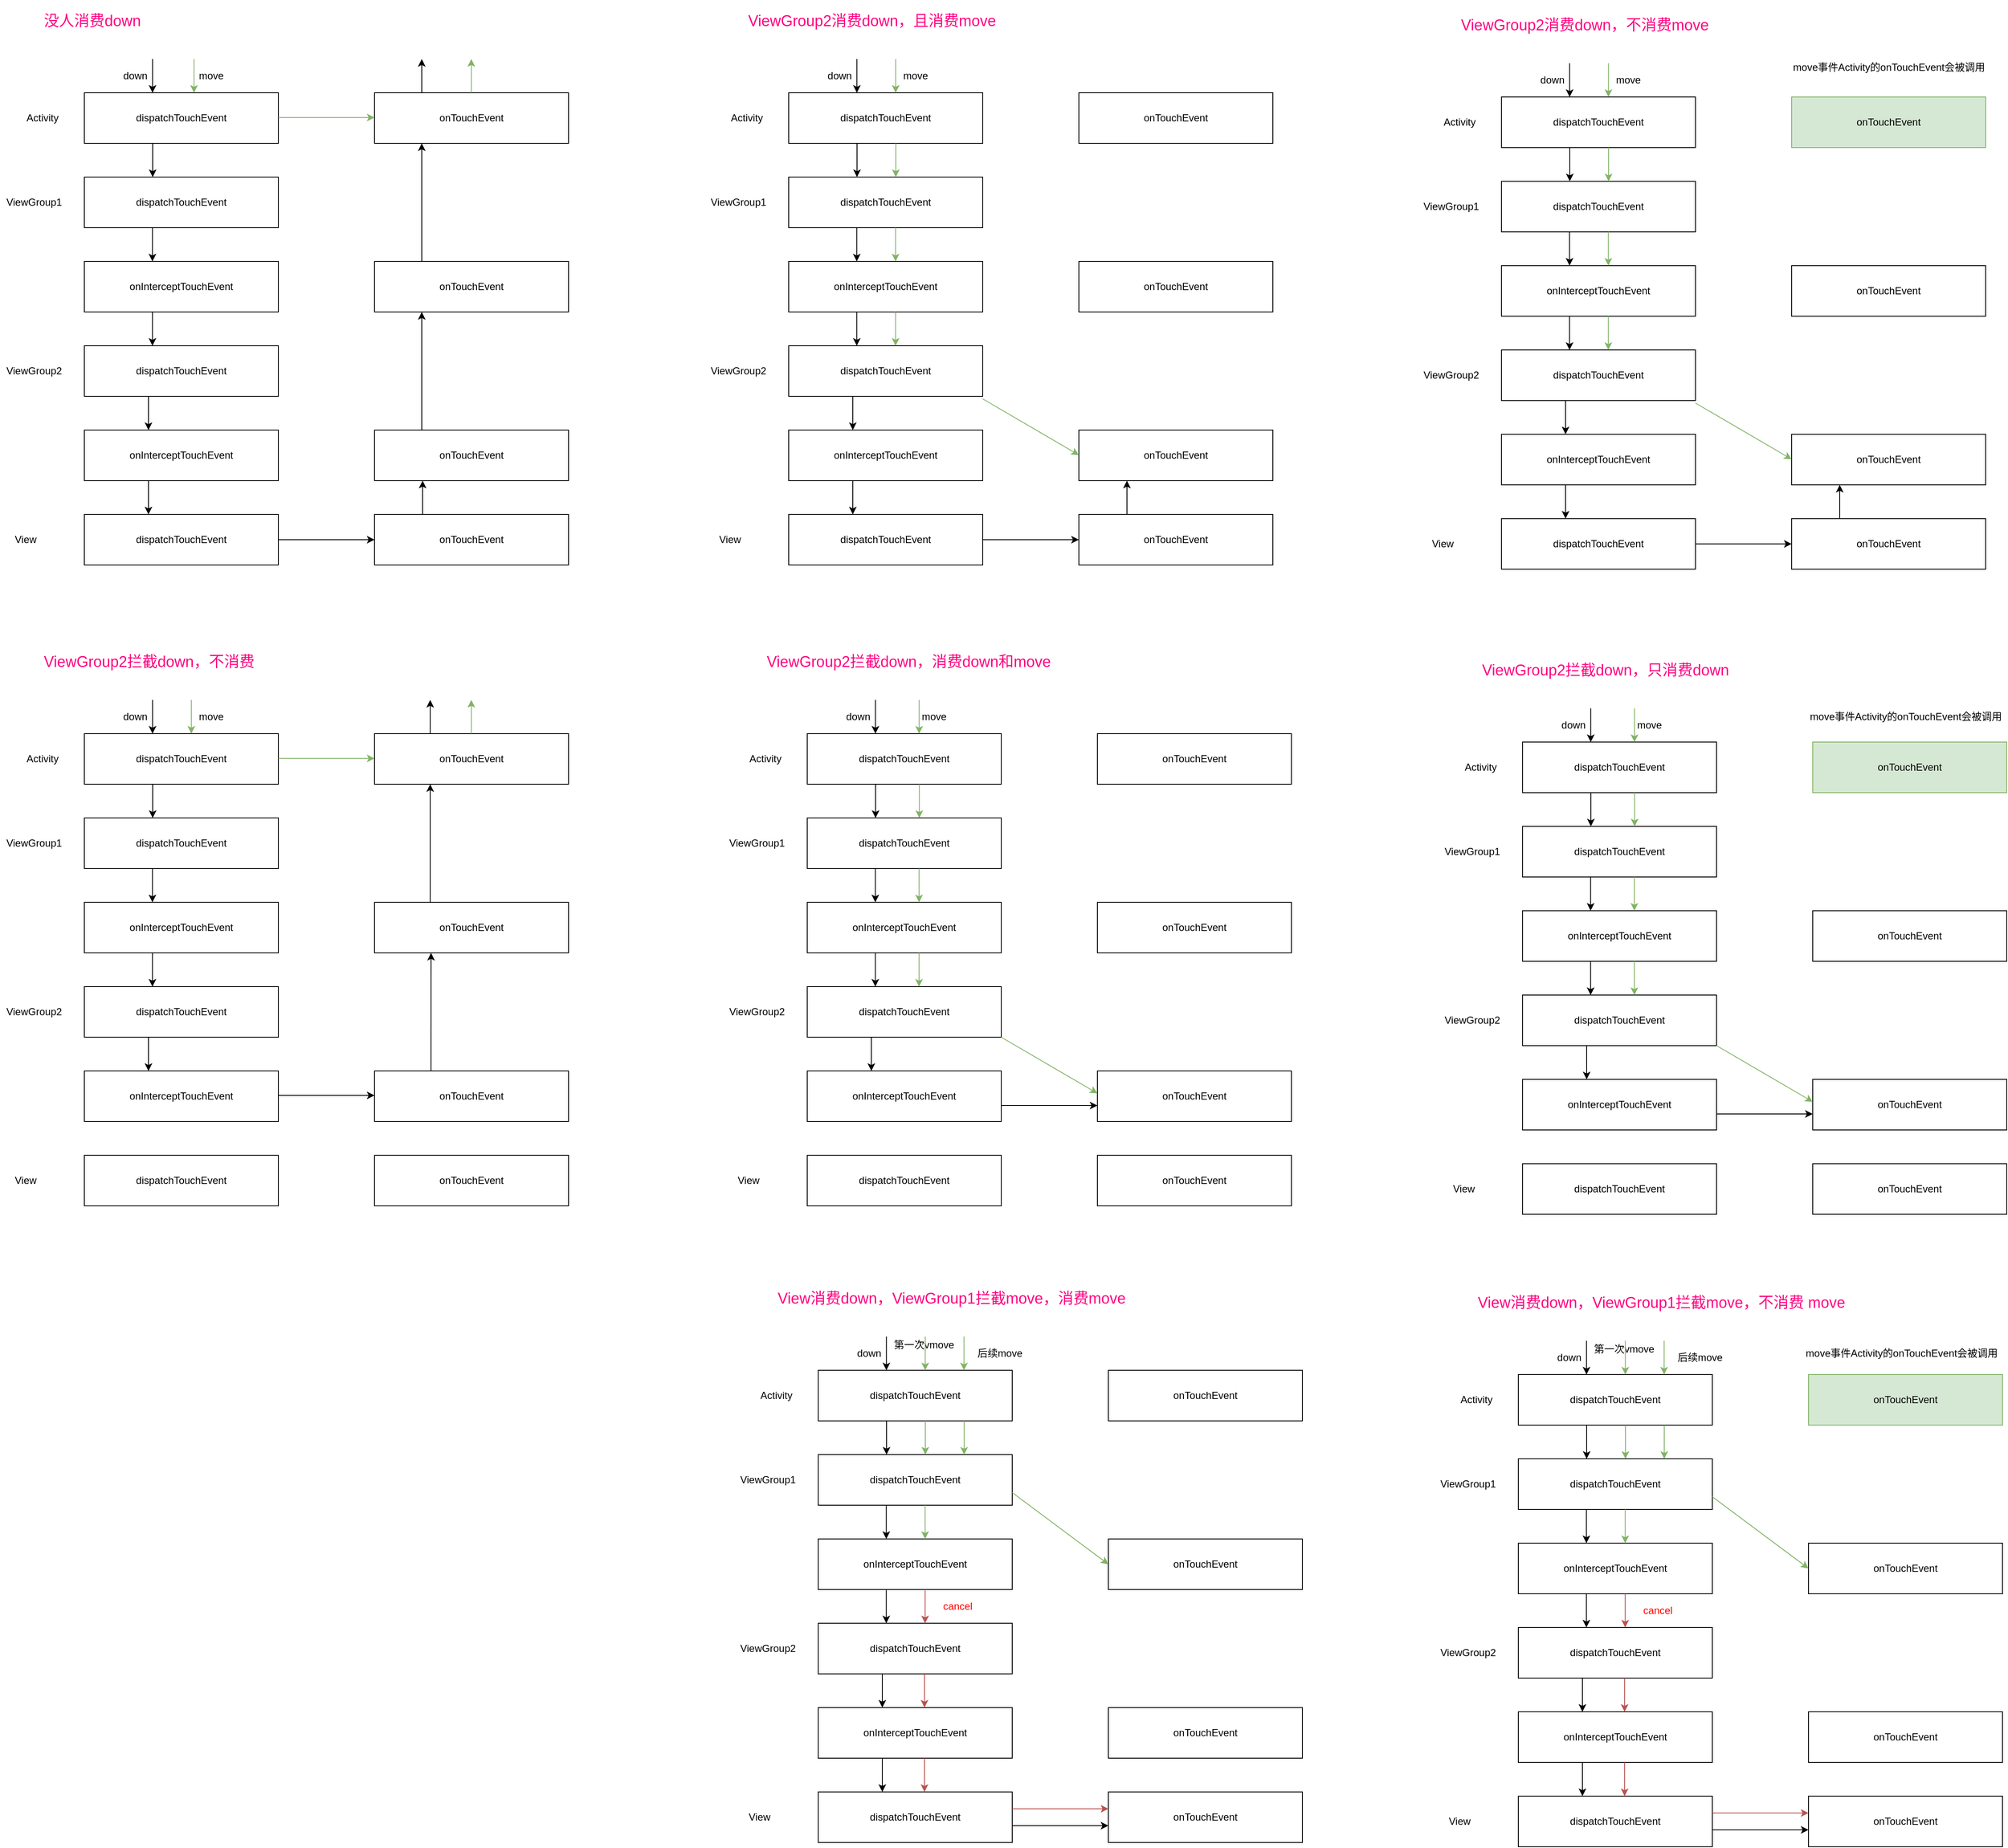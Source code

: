 <mxfile version="13.7.3" type="device"><diagram id="HWNlGmDImFse-hgeYiAC" name="第 1 页"><mxGraphModel dx="1086" dy="806" grid="1" gridSize="10" guides="1" tooltips="1" connect="1" arrows="1" fold="1" page="1" pageScale="1" pageWidth="827" pageHeight="1169" math="0" shadow="0"><root><mxCell id="0"/><mxCell id="1" parent="0"/><mxCell id="6XpJfIHdUpVbFBdHqR5d-3" value="dispatchTouchEvent" style="rounded=0;whiteSpace=wrap;html=1;" parent="1" vertex="1"><mxGeometry x="100" y="220" width="230" height="60" as="geometry"/></mxCell><mxCell id="6XpJfIHdUpVbFBdHqR5d-7" value="dispatchTouchEvent" style="rounded=0;whiteSpace=wrap;html=1;" parent="1" vertex="1"><mxGeometry x="100" y="320" width="230" height="60" as="geometry"/></mxCell><mxCell id="6XpJfIHdUpVbFBdHqR5d-9" value="onInterceptTouchEvent" style="rounded=0;whiteSpace=wrap;html=1;" parent="1" vertex="1"><mxGeometry x="100" y="420" width="230" height="60" as="geometry"/></mxCell><mxCell id="6XpJfIHdUpVbFBdHqR5d-10" value="dispatchTouchEvent" style="rounded=0;whiteSpace=wrap;html=1;" parent="1" vertex="1"><mxGeometry x="100" y="720" width="230" height="60" as="geometry"/></mxCell><mxCell id="6XpJfIHdUpVbFBdHqR5d-12" value="Activity" style="text;html=1;align=center;verticalAlign=middle;resizable=0;points=[];autosize=1;" parent="1" vertex="1"><mxGeometry x="25" y="240" width="50" height="20" as="geometry"/></mxCell><mxCell id="6XpJfIHdUpVbFBdHqR5d-13" value="ViewGroup1" style="text;html=1;align=center;verticalAlign=middle;resizable=0;points=[];autosize=1;" parent="1" vertex="1"><mxGeometry y="340" width="80" height="20" as="geometry"/></mxCell><mxCell id="6XpJfIHdUpVbFBdHqR5d-14" value="View" style="text;html=1;align=center;verticalAlign=middle;resizable=0;points=[];autosize=1;" parent="1" vertex="1"><mxGeometry x="10" y="740" width="40" height="20" as="geometry"/></mxCell><mxCell id="6XpJfIHdUpVbFBdHqR5d-15" value="dispatchTouchEvent" style="rounded=0;whiteSpace=wrap;html=1;" parent="1" vertex="1"><mxGeometry x="100" y="520" width="230" height="60" as="geometry"/></mxCell><mxCell id="6XpJfIHdUpVbFBdHqR5d-16" value="onInterceptTouchEvent" style="rounded=0;whiteSpace=wrap;html=1;" parent="1" vertex="1"><mxGeometry x="100" y="620" width="230" height="60" as="geometry"/></mxCell><mxCell id="6XpJfIHdUpVbFBdHqR5d-17" value="ViewGroup2" style="text;html=1;align=center;verticalAlign=middle;resizable=0;points=[];autosize=1;" parent="1" vertex="1"><mxGeometry y="540" width="80" height="20" as="geometry"/></mxCell><mxCell id="6XpJfIHdUpVbFBdHqR5d-18" value="onTouchEvent" style="rounded=0;whiteSpace=wrap;html=1;" parent="1" vertex="1"><mxGeometry x="444" y="220" width="230" height="60" as="geometry"/></mxCell><mxCell id="6XpJfIHdUpVbFBdHqR5d-19" value="onTouchEvent" style="rounded=0;whiteSpace=wrap;html=1;" parent="1" vertex="1"><mxGeometry x="444" y="420" width="230" height="60" as="geometry"/></mxCell><mxCell id="6XpJfIHdUpVbFBdHqR5d-20" value="onTouchEvent" style="rounded=0;whiteSpace=wrap;html=1;" parent="1" vertex="1"><mxGeometry x="444" y="620" width="230" height="60" as="geometry"/></mxCell><mxCell id="6XpJfIHdUpVbFBdHqR5d-21" value="onTouchEvent" style="rounded=0;whiteSpace=wrap;html=1;" parent="1" vertex="1"><mxGeometry x="444" y="720" width="230" height="60" as="geometry"/></mxCell><mxCell id="6XpJfIHdUpVbFBdHqR5d-23" value="" style="endArrow=classic;html=1;entryX=0.5;entryY=0;entryDx=0;entryDy=0;exitX=0.5;exitY=1;exitDx=0;exitDy=0;" parent="1" edge="1"><mxGeometry width="50" height="50" relative="1" as="geometry"><mxPoint x="181" y="280" as="sourcePoint"/><mxPoint x="181" y="320" as="targetPoint"/></mxGeometry></mxCell><mxCell id="6XpJfIHdUpVbFBdHqR5d-24" value="" style="endArrow=classic;html=1;entryX=0.5;entryY=0;entryDx=0;entryDy=0;exitX=0.5;exitY=1;exitDx=0;exitDy=0;" parent="1" edge="1"><mxGeometry width="50" height="50" relative="1" as="geometry"><mxPoint x="180.71" y="380" as="sourcePoint"/><mxPoint x="180.71" y="420" as="targetPoint"/></mxGeometry></mxCell><mxCell id="6XpJfIHdUpVbFBdHqR5d-25" value="" style="endArrow=classic;html=1;entryX=0.5;entryY=0;entryDx=0;entryDy=0;exitX=0.5;exitY=1;exitDx=0;exitDy=0;" parent="1" edge="1"><mxGeometry width="50" height="50" relative="1" as="geometry"><mxPoint x="180.71" y="480" as="sourcePoint"/><mxPoint x="180.71" y="520" as="targetPoint"/></mxGeometry></mxCell><mxCell id="6XpJfIHdUpVbFBdHqR5d-26" value="" style="endArrow=classic;html=1;entryX=0.5;entryY=0;entryDx=0;entryDy=0;exitX=0.5;exitY=1;exitDx=0;exitDy=0;" parent="1" edge="1"><mxGeometry width="50" height="50" relative="1" as="geometry"><mxPoint x="176" y="580" as="sourcePoint"/><mxPoint x="176" y="620" as="targetPoint"/></mxGeometry></mxCell><mxCell id="6XpJfIHdUpVbFBdHqR5d-27" value="" style="endArrow=classic;html=1;entryX=0.5;entryY=0;entryDx=0;entryDy=0;exitX=0.5;exitY=1;exitDx=0;exitDy=0;" parent="1" edge="1"><mxGeometry width="50" height="50" relative="1" as="geometry"><mxPoint x="176" y="680" as="sourcePoint"/><mxPoint x="176" y="720" as="targetPoint"/></mxGeometry></mxCell><mxCell id="6XpJfIHdUpVbFBdHqR5d-28" value="" style="endArrow=classic;html=1;entryX=0.5;entryY=0;entryDx=0;entryDy=0;exitX=0.5;exitY=1;exitDx=0;exitDy=0;" parent="1" edge="1"><mxGeometry width="50" height="50" relative="1" as="geometry"><mxPoint x="180.83" y="180" as="sourcePoint"/><mxPoint x="180.83" y="220" as="targetPoint"/></mxGeometry></mxCell><mxCell id="6XpJfIHdUpVbFBdHqR5d-30" value="" style="endArrow=classic;html=1;entryX=0;entryY=0.5;entryDx=0;entryDy=0;exitX=1;exitY=0.5;exitDx=0;exitDy=0;" parent="1" source="6XpJfIHdUpVbFBdHqR5d-10" target="6XpJfIHdUpVbFBdHqR5d-21" edge="1"><mxGeometry width="50" height="50" relative="1" as="geometry"><mxPoint x="390" y="740" as="sourcePoint"/><mxPoint x="390" y="780" as="targetPoint"/></mxGeometry></mxCell><mxCell id="6XpJfIHdUpVbFBdHqR5d-31" value="" style="endArrow=classic;html=1;entryX=0.5;entryY=0;entryDx=0;entryDy=0;exitX=0.5;exitY=1;exitDx=0;exitDy=0;" parent="1" edge="1"><mxGeometry width="50" height="50" relative="1" as="geometry"><mxPoint x="501.0" y="720" as="sourcePoint"/><mxPoint x="501.0" y="680" as="targetPoint"/></mxGeometry></mxCell><mxCell id="6XpJfIHdUpVbFBdHqR5d-32" value="" style="endArrow=classic;html=1;entryX=0.5;entryY=1;entryDx=0;entryDy=0;" parent="1" edge="1"><mxGeometry width="50" height="50" relative="1" as="geometry"><mxPoint x="500" y="620" as="sourcePoint"/><mxPoint x="500" y="480.0" as="targetPoint"/></mxGeometry></mxCell><mxCell id="6XpJfIHdUpVbFBdHqR5d-34" value="" style="endArrow=classic;html=1;entryX=0.5;entryY=1;entryDx=0;entryDy=0;" parent="1" edge="1"><mxGeometry width="50" height="50" relative="1" as="geometry"><mxPoint x="500" y="420" as="sourcePoint"/><mxPoint x="500" y="280" as="targetPoint"/></mxGeometry></mxCell><mxCell id="6XpJfIHdUpVbFBdHqR5d-35" value="" style="endArrow=classic;html=1;entryX=0.5;entryY=0;entryDx=0;entryDy=0;exitX=0.5;exitY=1;exitDx=0;exitDy=0;fillColor=#d5e8d4;strokeColor=#82b366;" parent="1" edge="1"><mxGeometry width="50" height="50" relative="1" as="geometry"><mxPoint x="558.76" y="220" as="sourcePoint"/><mxPoint x="558.76" y="180" as="targetPoint"/></mxGeometry></mxCell><mxCell id="6XpJfIHdUpVbFBdHqR5d-36" value="&lt;h1 style=&quot;font-size: 18px&quot;&gt;&lt;font color=&quot;#ff0080&quot;&gt;&lt;span style=&quot;font-weight: 400&quot;&gt;没人消费down&lt;/span&gt;&lt;/font&gt;&lt;/h1&gt;" style="text;html=1;align=left;verticalAlign=middle;resizable=0;points=[];autosize=1;fontSize=18;" parent="1" vertex="1"><mxGeometry x="50" y="110" width="130" height="50" as="geometry"/></mxCell><mxCell id="6XpJfIHdUpVbFBdHqR5d-37" value="" style="endArrow=classic;html=1;entryX=0.5;entryY=0;entryDx=0;entryDy=0;exitX=0.5;exitY=1;exitDx=0;exitDy=0;fillColor=#d5e8d4;strokeColor=#82b366;" parent="1" edge="1"><mxGeometry width="50" height="50" relative="1" as="geometry"><mxPoint x="230.0" y="180" as="sourcePoint"/><mxPoint x="230.0" y="220" as="targetPoint"/></mxGeometry></mxCell><mxCell id="6XpJfIHdUpVbFBdHqR5d-38" value="" style="endArrow=classic;html=1;entryX=0;entryY=0.5;entryDx=0;entryDy=0;exitX=1;exitY=0.5;exitDx=0;exitDy=0;fillColor=#d5e8d4;strokeColor=#82b366;" parent="1" edge="1"><mxGeometry width="50" height="50" relative="1" as="geometry"><mxPoint x="330" y="249.41" as="sourcePoint"/><mxPoint x="444" y="249.41" as="targetPoint"/></mxGeometry></mxCell><mxCell id="6XpJfIHdUpVbFBdHqR5d-39" value="move" style="text;html=1;align=center;verticalAlign=middle;resizable=0;points=[];autosize=1;" parent="1" vertex="1"><mxGeometry x="230" y="190" width="40" height="20" as="geometry"/></mxCell><mxCell id="6XpJfIHdUpVbFBdHqR5d-40" value="down" style="text;html=1;align=center;verticalAlign=middle;resizable=0;points=[];autosize=1;" parent="1" vertex="1"><mxGeometry x="140" y="190" width="40" height="20" as="geometry"/></mxCell><mxCell id="6XpJfIHdUpVbFBdHqR5d-41" value="dispatchTouchEvent" style="rounded=0;whiteSpace=wrap;html=1;" parent="1" vertex="1"><mxGeometry x="935" y="220" width="230" height="60" as="geometry"/></mxCell><mxCell id="6XpJfIHdUpVbFBdHqR5d-42" value="dispatchTouchEvent" style="rounded=0;whiteSpace=wrap;html=1;" parent="1" vertex="1"><mxGeometry x="935" y="320" width="230" height="60" as="geometry"/></mxCell><mxCell id="6XpJfIHdUpVbFBdHqR5d-43" value="onInterceptTouchEvent" style="rounded=0;whiteSpace=wrap;html=1;" parent="1" vertex="1"><mxGeometry x="935" y="420" width="230" height="60" as="geometry"/></mxCell><mxCell id="6XpJfIHdUpVbFBdHqR5d-44" value="dispatchTouchEvent" style="rounded=0;whiteSpace=wrap;html=1;" parent="1" vertex="1"><mxGeometry x="935" y="720" width="230" height="60" as="geometry"/></mxCell><mxCell id="6XpJfIHdUpVbFBdHqR5d-45" value="Activity" style="text;html=1;align=center;verticalAlign=middle;resizable=0;points=[];autosize=1;" parent="1" vertex="1"><mxGeometry x="860" y="240" width="50" height="20" as="geometry"/></mxCell><mxCell id="6XpJfIHdUpVbFBdHqR5d-46" value="ViewGroup1" style="text;html=1;align=center;verticalAlign=middle;resizable=0;points=[];autosize=1;" parent="1" vertex="1"><mxGeometry x="835" y="340" width="80" height="20" as="geometry"/></mxCell><mxCell id="6XpJfIHdUpVbFBdHqR5d-47" value="View" style="text;html=1;align=center;verticalAlign=middle;resizable=0;points=[];autosize=1;" parent="1" vertex="1"><mxGeometry x="845" y="740" width="40" height="20" as="geometry"/></mxCell><mxCell id="6XpJfIHdUpVbFBdHqR5d-48" value="dispatchTouchEvent" style="rounded=0;whiteSpace=wrap;html=1;" parent="1" vertex="1"><mxGeometry x="935" y="520" width="230" height="60" as="geometry"/></mxCell><mxCell id="6XpJfIHdUpVbFBdHqR5d-49" value="onInterceptTouchEvent" style="rounded=0;whiteSpace=wrap;html=1;" parent="1" vertex="1"><mxGeometry x="935" y="620" width="230" height="60" as="geometry"/></mxCell><mxCell id="6XpJfIHdUpVbFBdHqR5d-50" value="ViewGroup2" style="text;html=1;align=center;verticalAlign=middle;resizable=0;points=[];autosize=1;" parent="1" vertex="1"><mxGeometry x="835" y="540" width="80" height="20" as="geometry"/></mxCell><mxCell id="6XpJfIHdUpVbFBdHqR5d-51" value="onTouchEvent" style="rounded=0;whiteSpace=wrap;html=1;" parent="1" vertex="1"><mxGeometry x="1279" y="220" width="230" height="60" as="geometry"/></mxCell><mxCell id="6XpJfIHdUpVbFBdHqR5d-52" value="onTouchEvent" style="rounded=0;whiteSpace=wrap;html=1;" parent="1" vertex="1"><mxGeometry x="1279" y="420" width="230" height="60" as="geometry"/></mxCell><mxCell id="6XpJfIHdUpVbFBdHqR5d-53" value="onTouchEvent" style="rounded=0;whiteSpace=wrap;html=1;" parent="1" vertex="1"><mxGeometry x="1279" y="620" width="230" height="60" as="geometry"/></mxCell><mxCell id="6XpJfIHdUpVbFBdHqR5d-54" value="onTouchEvent" style="rounded=0;whiteSpace=wrap;html=1;" parent="1" vertex="1"><mxGeometry x="1279" y="720" width="230" height="60" as="geometry"/></mxCell><mxCell id="6XpJfIHdUpVbFBdHqR5d-55" value="" style="endArrow=classic;html=1;entryX=0.5;entryY=0;entryDx=0;entryDy=0;exitX=0.5;exitY=1;exitDx=0;exitDy=0;" parent="1" edge="1"><mxGeometry width="50" height="50" relative="1" as="geometry"><mxPoint x="1016" y="280" as="sourcePoint"/><mxPoint x="1016" y="320" as="targetPoint"/></mxGeometry></mxCell><mxCell id="6XpJfIHdUpVbFBdHqR5d-56" value="" style="endArrow=classic;html=1;entryX=0.5;entryY=0;entryDx=0;entryDy=0;exitX=0.5;exitY=1;exitDx=0;exitDy=0;" parent="1" edge="1"><mxGeometry width="50" height="50" relative="1" as="geometry"><mxPoint x="1015.71" y="380" as="sourcePoint"/><mxPoint x="1015.71" y="420" as="targetPoint"/></mxGeometry></mxCell><mxCell id="6XpJfIHdUpVbFBdHqR5d-57" value="" style="endArrow=classic;html=1;entryX=0.5;entryY=0;entryDx=0;entryDy=0;exitX=0.5;exitY=1;exitDx=0;exitDy=0;" parent="1" edge="1"><mxGeometry width="50" height="50" relative="1" as="geometry"><mxPoint x="1015.71" y="480" as="sourcePoint"/><mxPoint x="1015.71" y="520" as="targetPoint"/></mxGeometry></mxCell><mxCell id="6XpJfIHdUpVbFBdHqR5d-58" value="" style="endArrow=classic;html=1;entryX=0.5;entryY=0;entryDx=0;entryDy=0;exitX=0.5;exitY=1;exitDx=0;exitDy=0;" parent="1" edge="1"><mxGeometry width="50" height="50" relative="1" as="geometry"><mxPoint x="1011" y="580" as="sourcePoint"/><mxPoint x="1011" y="620" as="targetPoint"/></mxGeometry></mxCell><mxCell id="6XpJfIHdUpVbFBdHqR5d-59" value="" style="endArrow=classic;html=1;entryX=0.5;entryY=0;entryDx=0;entryDy=0;exitX=0.5;exitY=1;exitDx=0;exitDy=0;" parent="1" edge="1"><mxGeometry width="50" height="50" relative="1" as="geometry"><mxPoint x="1011" y="680" as="sourcePoint"/><mxPoint x="1011" y="720" as="targetPoint"/></mxGeometry></mxCell><mxCell id="6XpJfIHdUpVbFBdHqR5d-60" value="" style="endArrow=classic;html=1;entryX=0.5;entryY=0;entryDx=0;entryDy=0;exitX=0.5;exitY=1;exitDx=0;exitDy=0;" parent="1" edge="1"><mxGeometry width="50" height="50" relative="1" as="geometry"><mxPoint x="1015.83" y="180" as="sourcePoint"/><mxPoint x="1015.83" y="220" as="targetPoint"/></mxGeometry></mxCell><mxCell id="6XpJfIHdUpVbFBdHqR5d-61" value="" style="endArrow=classic;html=1;entryX=0;entryY=0.5;entryDx=0;entryDy=0;exitX=1;exitY=0.5;exitDx=0;exitDy=0;" parent="1" source="6XpJfIHdUpVbFBdHqR5d-44" target="6XpJfIHdUpVbFBdHqR5d-54" edge="1"><mxGeometry width="50" height="50" relative="1" as="geometry"><mxPoint x="1225" y="740" as="sourcePoint"/><mxPoint x="1225" y="780" as="targetPoint"/></mxGeometry></mxCell><mxCell id="6XpJfIHdUpVbFBdHqR5d-62" value="" style="endArrow=classic;html=1;entryX=0.5;entryY=0;entryDx=0;entryDy=0;exitX=0.5;exitY=1;exitDx=0;exitDy=0;" parent="1" edge="1"><mxGeometry width="50" height="50" relative="1" as="geometry"><mxPoint x="1336" y="720" as="sourcePoint"/><mxPoint x="1336" y="680" as="targetPoint"/></mxGeometry></mxCell><mxCell id="6XpJfIHdUpVbFBdHqR5d-66" value="&lt;h1 style=&quot;font-size: 18px&quot;&gt;&lt;font color=&quot;#ff0080&quot;&gt;&lt;span style=&quot;font-weight: 400&quot;&gt;ViewGroup2消费down，且消费move&lt;/span&gt;&lt;/font&gt;&lt;/h1&gt;" style="text;html=1;align=left;verticalAlign=middle;resizable=0;points=[];autosize=1;fontSize=18;" parent="1" vertex="1"><mxGeometry x="885" y="110" width="310" height="50" as="geometry"/></mxCell><mxCell id="6XpJfIHdUpVbFBdHqR5d-69" value="move" style="text;html=1;align=center;verticalAlign=middle;resizable=0;points=[];autosize=1;" parent="1" vertex="1"><mxGeometry x="1065" y="190" width="40" height="20" as="geometry"/></mxCell><mxCell id="6XpJfIHdUpVbFBdHqR5d-70" value="down" style="text;html=1;align=center;verticalAlign=middle;resizable=0;points=[];autosize=1;" parent="1" vertex="1"><mxGeometry x="975" y="190" width="40" height="20" as="geometry"/></mxCell><mxCell id="6XpJfIHdUpVbFBdHqR5d-71" value="" style="endArrow=classic;html=1;entryX=0.5;entryY=0;entryDx=0;entryDy=0;exitX=0.5;exitY=1;exitDx=0;exitDy=0;fillColor=#d5e8d4;strokeColor=#82b366;" parent="1" edge="1"><mxGeometry width="50" height="50" relative="1" as="geometry"><mxPoint x="1062" y="280" as="sourcePoint"/><mxPoint x="1062" y="320" as="targetPoint"/></mxGeometry></mxCell><mxCell id="6XpJfIHdUpVbFBdHqR5d-72" value="" style="endArrow=classic;html=1;entryX=0.5;entryY=0;entryDx=0;entryDy=0;exitX=0.5;exitY=1;exitDx=0;exitDy=0;fillColor=#d5e8d4;strokeColor=#82b366;" parent="1" edge="1"><mxGeometry width="50" height="50" relative="1" as="geometry"><mxPoint x="1061.71" y="380" as="sourcePoint"/><mxPoint x="1061.71" y="420" as="targetPoint"/></mxGeometry></mxCell><mxCell id="6XpJfIHdUpVbFBdHqR5d-73" value="" style="endArrow=classic;html=1;entryX=0.5;entryY=0;entryDx=0;entryDy=0;exitX=0.5;exitY=1;exitDx=0;exitDy=0;fillColor=#d5e8d4;strokeColor=#82b366;" parent="1" edge="1"><mxGeometry width="50" height="50" relative="1" as="geometry"><mxPoint x="1061.71" y="480" as="sourcePoint"/><mxPoint x="1061.71" y="520" as="targetPoint"/></mxGeometry></mxCell><mxCell id="6XpJfIHdUpVbFBdHqR5d-75" value="" style="endArrow=classic;html=1;entryX=0.5;entryY=0;entryDx=0;entryDy=0;exitX=0.5;exitY=1;exitDx=0;exitDy=0;fillColor=#d5e8d4;strokeColor=#82b366;" parent="1" edge="1"><mxGeometry width="50" height="50" relative="1" as="geometry"><mxPoint x="1061.83" y="180" as="sourcePoint"/><mxPoint x="1061.83" y="220" as="targetPoint"/></mxGeometry></mxCell><mxCell id="6XpJfIHdUpVbFBdHqR5d-76" value="" style="endArrow=classic;html=1;entryX=0;entryY=0.5;entryDx=0;entryDy=0;fillColor=#d5e8d4;strokeColor=#82b366;" parent="1" edge="1"><mxGeometry width="50" height="50" relative="1" as="geometry"><mxPoint x="1165" y="583" as="sourcePoint"/><mxPoint x="1279" y="649.58" as="targetPoint"/></mxGeometry></mxCell><mxCell id="6XpJfIHdUpVbFBdHqR5d-77" value="dispatchTouchEvent" style="rounded=0;whiteSpace=wrap;html=1;" parent="1" vertex="1"><mxGeometry x="100" y="980" width="230" height="60" as="geometry"/></mxCell><mxCell id="6XpJfIHdUpVbFBdHqR5d-78" value="dispatchTouchEvent" style="rounded=0;whiteSpace=wrap;html=1;" parent="1" vertex="1"><mxGeometry x="100" y="1080" width="230" height="60" as="geometry"/></mxCell><mxCell id="6XpJfIHdUpVbFBdHqR5d-79" value="onInterceptTouchEvent" style="rounded=0;whiteSpace=wrap;html=1;" parent="1" vertex="1"><mxGeometry x="100" y="1180" width="230" height="60" as="geometry"/></mxCell><mxCell id="6XpJfIHdUpVbFBdHqR5d-80" value="dispatchTouchEvent" style="rounded=0;whiteSpace=wrap;html=1;" parent="1" vertex="1"><mxGeometry x="100" y="1480" width="230" height="60" as="geometry"/></mxCell><mxCell id="6XpJfIHdUpVbFBdHqR5d-81" value="Activity" style="text;html=1;align=center;verticalAlign=middle;resizable=0;points=[];autosize=1;" parent="1" vertex="1"><mxGeometry x="25" y="1000" width="50" height="20" as="geometry"/></mxCell><mxCell id="6XpJfIHdUpVbFBdHqR5d-82" value="ViewGroup1" style="text;html=1;align=center;verticalAlign=middle;resizable=0;points=[];autosize=1;" parent="1" vertex="1"><mxGeometry y="1100" width="80" height="20" as="geometry"/></mxCell><mxCell id="6XpJfIHdUpVbFBdHqR5d-83" value="View" style="text;html=1;align=center;verticalAlign=middle;resizable=0;points=[];autosize=1;" parent="1" vertex="1"><mxGeometry x="10" y="1500" width="40" height="20" as="geometry"/></mxCell><mxCell id="6XpJfIHdUpVbFBdHqR5d-84" value="dispatchTouchEvent" style="rounded=0;whiteSpace=wrap;html=1;" parent="1" vertex="1"><mxGeometry x="100" y="1280" width="230" height="60" as="geometry"/></mxCell><mxCell id="6XpJfIHdUpVbFBdHqR5d-85" value="onInterceptTouchEvent" style="rounded=0;whiteSpace=wrap;html=1;" parent="1" vertex="1"><mxGeometry x="100" y="1380" width="230" height="60" as="geometry"/></mxCell><mxCell id="6XpJfIHdUpVbFBdHqR5d-86" value="ViewGroup2" style="text;html=1;align=center;verticalAlign=middle;resizable=0;points=[];autosize=1;" parent="1" vertex="1"><mxGeometry y="1300" width="80" height="20" as="geometry"/></mxCell><mxCell id="6XpJfIHdUpVbFBdHqR5d-87" value="onTouchEvent" style="rounded=0;whiteSpace=wrap;html=1;" parent="1" vertex="1"><mxGeometry x="444" y="980" width="230" height="60" as="geometry"/></mxCell><mxCell id="6XpJfIHdUpVbFBdHqR5d-88" value="onTouchEvent" style="rounded=0;whiteSpace=wrap;html=1;" parent="1" vertex="1"><mxGeometry x="444" y="1180" width="230" height="60" as="geometry"/></mxCell><mxCell id="6XpJfIHdUpVbFBdHqR5d-89" value="onTouchEvent" style="rounded=0;whiteSpace=wrap;html=1;" parent="1" vertex="1"><mxGeometry x="444" y="1380" width="230" height="60" as="geometry"/></mxCell><mxCell id="6XpJfIHdUpVbFBdHqR5d-90" value="onTouchEvent" style="rounded=0;whiteSpace=wrap;html=1;" parent="1" vertex="1"><mxGeometry x="444" y="1480" width="230" height="60" as="geometry"/></mxCell><mxCell id="6XpJfIHdUpVbFBdHqR5d-91" value="" style="endArrow=classic;html=1;entryX=0.5;entryY=0;entryDx=0;entryDy=0;exitX=0.5;exitY=1;exitDx=0;exitDy=0;" parent="1" edge="1"><mxGeometry width="50" height="50" relative="1" as="geometry"><mxPoint x="181" y="1040" as="sourcePoint"/><mxPoint x="181" y="1080" as="targetPoint"/></mxGeometry></mxCell><mxCell id="6XpJfIHdUpVbFBdHqR5d-92" value="" style="endArrow=classic;html=1;entryX=0.5;entryY=0;entryDx=0;entryDy=0;exitX=0.5;exitY=1;exitDx=0;exitDy=0;" parent="1" edge="1"><mxGeometry width="50" height="50" relative="1" as="geometry"><mxPoint x="180.71" y="1140" as="sourcePoint"/><mxPoint x="180.71" y="1180" as="targetPoint"/></mxGeometry></mxCell><mxCell id="6XpJfIHdUpVbFBdHqR5d-93" value="" style="endArrow=classic;html=1;entryX=0.5;entryY=0;entryDx=0;entryDy=0;exitX=0.5;exitY=1;exitDx=0;exitDy=0;" parent="1" edge="1"><mxGeometry width="50" height="50" relative="1" as="geometry"><mxPoint x="180.71" y="1240" as="sourcePoint"/><mxPoint x="180.71" y="1280" as="targetPoint"/></mxGeometry></mxCell><mxCell id="6XpJfIHdUpVbFBdHqR5d-94" value="" style="endArrow=classic;html=1;entryX=0.5;entryY=0;entryDx=0;entryDy=0;exitX=0.5;exitY=1;exitDx=0;exitDy=0;" parent="1" edge="1"><mxGeometry width="50" height="50" relative="1" as="geometry"><mxPoint x="176" y="1340" as="sourcePoint"/><mxPoint x="176" y="1380" as="targetPoint"/></mxGeometry></mxCell><mxCell id="6XpJfIHdUpVbFBdHqR5d-96" value="" style="endArrow=classic;html=1;entryX=0.5;entryY=0;entryDx=0;entryDy=0;exitX=0.5;exitY=1;exitDx=0;exitDy=0;" parent="1" edge="1"><mxGeometry width="50" height="50" relative="1" as="geometry"><mxPoint x="180.83" y="940" as="sourcePoint"/><mxPoint x="180.83" y="980" as="targetPoint"/></mxGeometry></mxCell><mxCell id="6XpJfIHdUpVbFBdHqR5d-97" value="" style="endArrow=classic;html=1;entryX=0;entryY=0.5;entryDx=0;entryDy=0;exitX=1;exitY=0.5;exitDx=0;exitDy=0;" parent="1" edge="1"><mxGeometry width="50" height="50" relative="1" as="geometry"><mxPoint x="330" y="1409" as="sourcePoint"/><mxPoint x="444" y="1409" as="targetPoint"/></mxGeometry></mxCell><mxCell id="6XpJfIHdUpVbFBdHqR5d-99" value="&lt;h1 style=&quot;font-size: 18px&quot;&gt;&lt;font color=&quot;#ff0080&quot;&gt;&lt;span style=&quot;font-weight: 400&quot;&gt;ViewGroup2拦截down，不消费&lt;/span&gt;&lt;/font&gt;&lt;/h1&gt;" style="text;html=1;align=left;verticalAlign=middle;resizable=0;points=[];autosize=1;fontSize=18;" parent="1" vertex="1"><mxGeometry x="50" y="870" width="270" height="50" as="geometry"/></mxCell><mxCell id="6XpJfIHdUpVbFBdHqR5d-100" value="move" style="text;html=1;align=center;verticalAlign=middle;resizable=0;points=[];autosize=1;" parent="1" vertex="1"><mxGeometry x="230" y="950" width="40" height="20" as="geometry"/></mxCell><mxCell id="6XpJfIHdUpVbFBdHqR5d-101" value="down" style="text;html=1;align=center;verticalAlign=middle;resizable=0;points=[];autosize=1;" parent="1" vertex="1"><mxGeometry x="140" y="950" width="40" height="20" as="geometry"/></mxCell><mxCell id="6XpJfIHdUpVbFBdHqR5d-105" value="" style="endArrow=classic;html=1;entryX=0.5;entryY=0;entryDx=0;entryDy=0;exitX=0.5;exitY=1;exitDx=0;exitDy=0;fillColor=#d5e8d4;strokeColor=#82b366;" parent="1" edge="1"><mxGeometry width="50" height="50" relative="1" as="geometry"><mxPoint x="226.83" y="940" as="sourcePoint"/><mxPoint x="226.83" y="980" as="targetPoint"/></mxGeometry></mxCell><mxCell id="6XpJfIHdUpVbFBdHqR5d-108" value="" style="endArrow=classic;html=1;entryX=0.5;entryY=0;entryDx=0;entryDy=0;exitX=0.291;exitY=0;exitDx=0;exitDy=0;exitPerimeter=0;" parent="1" source="6XpJfIHdUpVbFBdHqR5d-89" edge="1"><mxGeometry width="50" height="50" relative="1" as="geometry"><mxPoint x="511" y="1370" as="sourcePoint"/><mxPoint x="511" y="1240" as="targetPoint"/></mxGeometry></mxCell><mxCell id="6XpJfIHdUpVbFBdHqR5d-109" value="" style="endArrow=classic;html=1;entryX=0.5;entryY=1;entryDx=0;entryDy=0;" parent="1" edge="1"><mxGeometry width="50" height="50" relative="1" as="geometry"><mxPoint x="510" y="1180" as="sourcePoint"/><mxPoint x="510" y="1040" as="targetPoint"/></mxGeometry></mxCell><mxCell id="6XpJfIHdUpVbFBdHqR5d-110" value="" style="endArrow=classic;html=1;" parent="1" edge="1"><mxGeometry width="50" height="50" relative="1" as="geometry"><mxPoint x="510" y="980" as="sourcePoint"/><mxPoint x="510" y="940" as="targetPoint"/></mxGeometry></mxCell><mxCell id="6XpJfIHdUpVbFBdHqR5d-112" value="" style="endArrow=classic;html=1;entryX=0.5;entryY=0;entryDx=0;entryDy=0;exitX=0.5;exitY=1;exitDx=0;exitDy=0;fillColor=#d5e8d4;strokeColor=#82b366;" parent="1" edge="1"><mxGeometry width="50" height="50" relative="1" as="geometry"><mxPoint x="558.76" y="980" as="sourcePoint"/><mxPoint x="558.76" y="940" as="targetPoint"/></mxGeometry></mxCell><mxCell id="6XpJfIHdUpVbFBdHqR5d-113" value="" style="endArrow=classic;html=1;entryX=0;entryY=0.5;entryDx=0;entryDy=0;exitX=1;exitY=0.5;exitDx=0;exitDy=0;fillColor=#d5e8d4;strokeColor=#82b366;" parent="1" edge="1"><mxGeometry width="50" height="50" relative="1" as="geometry"><mxPoint x="330" y="1009.41" as="sourcePoint"/><mxPoint x="444" y="1009.41" as="targetPoint"/></mxGeometry></mxCell><mxCell id="6XpJfIHdUpVbFBdHqR5d-114" value="" style="endArrow=classic;html=1;" parent="1" edge="1"><mxGeometry width="50" height="50" relative="1" as="geometry"><mxPoint x="500" y="220" as="sourcePoint"/><mxPoint x="500" y="180" as="targetPoint"/></mxGeometry></mxCell><mxCell id="6XpJfIHdUpVbFBdHqR5d-115" value="dispatchTouchEvent" style="rounded=0;whiteSpace=wrap;html=1;" parent="1" vertex="1"><mxGeometry x="957" y="980" width="230" height="60" as="geometry"/></mxCell><mxCell id="6XpJfIHdUpVbFBdHqR5d-116" value="dispatchTouchEvent" style="rounded=0;whiteSpace=wrap;html=1;" parent="1" vertex="1"><mxGeometry x="957" y="1080" width="230" height="60" as="geometry"/></mxCell><mxCell id="6XpJfIHdUpVbFBdHqR5d-117" value="onInterceptTouchEvent" style="rounded=0;whiteSpace=wrap;html=1;" parent="1" vertex="1"><mxGeometry x="957" y="1180" width="230" height="60" as="geometry"/></mxCell><mxCell id="6XpJfIHdUpVbFBdHqR5d-118" value="dispatchTouchEvent" style="rounded=0;whiteSpace=wrap;html=1;" parent="1" vertex="1"><mxGeometry x="957" y="1480" width="230" height="60" as="geometry"/></mxCell><mxCell id="6XpJfIHdUpVbFBdHqR5d-119" value="Activity" style="text;html=1;align=center;verticalAlign=middle;resizable=0;points=[];autosize=1;" parent="1" vertex="1"><mxGeometry x="882" y="1000" width="50" height="20" as="geometry"/></mxCell><mxCell id="6XpJfIHdUpVbFBdHqR5d-120" value="ViewGroup1" style="text;html=1;align=center;verticalAlign=middle;resizable=0;points=[];autosize=1;" parent="1" vertex="1"><mxGeometry x="857" y="1100" width="80" height="20" as="geometry"/></mxCell><mxCell id="6XpJfIHdUpVbFBdHqR5d-121" value="View" style="text;html=1;align=center;verticalAlign=middle;resizable=0;points=[];autosize=1;" parent="1" vertex="1"><mxGeometry x="867" y="1500" width="40" height="20" as="geometry"/></mxCell><mxCell id="6XpJfIHdUpVbFBdHqR5d-122" value="dispatchTouchEvent" style="rounded=0;whiteSpace=wrap;html=1;" parent="1" vertex="1"><mxGeometry x="957" y="1280" width="230" height="60" as="geometry"/></mxCell><mxCell id="6XpJfIHdUpVbFBdHqR5d-123" value="onInterceptTouchEvent" style="rounded=0;whiteSpace=wrap;html=1;" parent="1" vertex="1"><mxGeometry x="957" y="1380" width="230" height="60" as="geometry"/></mxCell><mxCell id="6XpJfIHdUpVbFBdHqR5d-124" value="ViewGroup2" style="text;html=1;align=center;verticalAlign=middle;resizable=0;points=[];autosize=1;" parent="1" vertex="1"><mxGeometry x="857" y="1300" width="80" height="20" as="geometry"/></mxCell><mxCell id="6XpJfIHdUpVbFBdHqR5d-125" value="onTouchEvent" style="rounded=0;whiteSpace=wrap;html=1;" parent="1" vertex="1"><mxGeometry x="1301" y="980" width="230" height="60" as="geometry"/></mxCell><mxCell id="6XpJfIHdUpVbFBdHqR5d-126" value="onTouchEvent" style="rounded=0;whiteSpace=wrap;html=1;" parent="1" vertex="1"><mxGeometry x="1301" y="1180" width="230" height="60" as="geometry"/></mxCell><mxCell id="6XpJfIHdUpVbFBdHqR5d-127" value="onTouchEvent" style="rounded=0;whiteSpace=wrap;html=1;" parent="1" vertex="1"><mxGeometry x="1301" y="1380" width="230" height="60" as="geometry"/></mxCell><mxCell id="6XpJfIHdUpVbFBdHqR5d-128" value="onTouchEvent" style="rounded=0;whiteSpace=wrap;html=1;" parent="1" vertex="1"><mxGeometry x="1301" y="1480" width="230" height="60" as="geometry"/></mxCell><mxCell id="6XpJfIHdUpVbFBdHqR5d-129" value="" style="endArrow=classic;html=1;entryX=0.5;entryY=0;entryDx=0;entryDy=0;exitX=0.5;exitY=1;exitDx=0;exitDy=0;" parent="1" edge="1"><mxGeometry width="50" height="50" relative="1" as="geometry"><mxPoint x="1038" y="1040" as="sourcePoint"/><mxPoint x="1038" y="1080" as="targetPoint"/></mxGeometry></mxCell><mxCell id="6XpJfIHdUpVbFBdHqR5d-130" value="" style="endArrow=classic;html=1;entryX=0.5;entryY=0;entryDx=0;entryDy=0;exitX=0.5;exitY=1;exitDx=0;exitDy=0;" parent="1" edge="1"><mxGeometry width="50" height="50" relative="1" as="geometry"><mxPoint x="1037.71" y="1140" as="sourcePoint"/><mxPoint x="1037.71" y="1180" as="targetPoint"/></mxGeometry></mxCell><mxCell id="6XpJfIHdUpVbFBdHqR5d-131" value="" style="endArrow=classic;html=1;entryX=0.5;entryY=0;entryDx=0;entryDy=0;exitX=0.5;exitY=1;exitDx=0;exitDy=0;" parent="1" edge="1"><mxGeometry width="50" height="50" relative="1" as="geometry"><mxPoint x="1037.71" y="1240" as="sourcePoint"/><mxPoint x="1037.71" y="1280" as="targetPoint"/></mxGeometry></mxCell><mxCell id="6XpJfIHdUpVbFBdHqR5d-132" value="" style="endArrow=classic;html=1;entryX=0.5;entryY=0;entryDx=0;entryDy=0;exitX=0.5;exitY=1;exitDx=0;exitDy=0;" parent="1" edge="1"><mxGeometry width="50" height="50" relative="1" as="geometry"><mxPoint x="1033" y="1340" as="sourcePoint"/><mxPoint x="1033" y="1380" as="targetPoint"/></mxGeometry></mxCell><mxCell id="6XpJfIHdUpVbFBdHqR5d-133" value="" style="endArrow=classic;html=1;entryX=0.5;entryY=0;entryDx=0;entryDy=0;exitX=0.5;exitY=1;exitDx=0;exitDy=0;" parent="1" edge="1"><mxGeometry width="50" height="50" relative="1" as="geometry"><mxPoint x="1037.83" y="940" as="sourcePoint"/><mxPoint x="1037.83" y="980" as="targetPoint"/></mxGeometry></mxCell><mxCell id="6XpJfIHdUpVbFBdHqR5d-134" value="" style="endArrow=classic;html=1;entryX=0;entryY=0.5;entryDx=0;entryDy=0;exitX=1;exitY=0.5;exitDx=0;exitDy=0;" parent="1" edge="1"><mxGeometry width="50" height="50" relative="1" as="geometry"><mxPoint x="1187" y="1421" as="sourcePoint"/><mxPoint x="1301" y="1421" as="targetPoint"/></mxGeometry></mxCell><mxCell id="6XpJfIHdUpVbFBdHqR5d-135" value="&lt;h1 style=&quot;font-size: 18px&quot;&gt;&lt;font color=&quot;#ff0080&quot;&gt;&lt;span style=&quot;font-weight: 400&quot;&gt;ViewGroup2拦截down，消费down和move&lt;/span&gt;&lt;/font&gt;&lt;/h1&gt;" style="text;html=1;align=left;verticalAlign=middle;resizable=0;points=[];autosize=1;fontSize=18;" parent="1" vertex="1"><mxGeometry x="907" y="870" width="350" height="50" as="geometry"/></mxCell><mxCell id="6XpJfIHdUpVbFBdHqR5d-136" value="move" style="text;html=1;align=center;verticalAlign=middle;resizable=0;points=[];autosize=1;" parent="1" vertex="1"><mxGeometry x="1087" y="950" width="40" height="20" as="geometry"/></mxCell><mxCell id="6XpJfIHdUpVbFBdHqR5d-137" value="down" style="text;html=1;align=center;verticalAlign=middle;resizable=0;points=[];autosize=1;" parent="1" vertex="1"><mxGeometry x="997" y="950" width="40" height="20" as="geometry"/></mxCell><mxCell id="6XpJfIHdUpVbFBdHqR5d-144" value="" style="endArrow=classic;html=1;entryX=0.5;entryY=0;entryDx=0;entryDy=0;exitX=0.5;exitY=1;exitDx=0;exitDy=0;fillColor=#d5e8d4;strokeColor=#82b366;" parent="1" edge="1"><mxGeometry width="50" height="50" relative="1" as="geometry"><mxPoint x="1089.86" y="1040" as="sourcePoint"/><mxPoint x="1089.86" y="1080" as="targetPoint"/></mxGeometry></mxCell><mxCell id="6XpJfIHdUpVbFBdHqR5d-145" value="" style="endArrow=classic;html=1;entryX=0.5;entryY=0;entryDx=0;entryDy=0;exitX=0.5;exitY=1;exitDx=0;exitDy=0;fillColor=#d5e8d4;strokeColor=#82b366;" parent="1" edge="1"><mxGeometry width="50" height="50" relative="1" as="geometry"><mxPoint x="1089.57" y="1140" as="sourcePoint"/><mxPoint x="1089.57" y="1180" as="targetPoint"/></mxGeometry></mxCell><mxCell id="6XpJfIHdUpVbFBdHqR5d-146" value="" style="endArrow=classic;html=1;entryX=0.5;entryY=0;entryDx=0;entryDy=0;exitX=0.5;exitY=1;exitDx=0;exitDy=0;fillColor=#d5e8d4;strokeColor=#82b366;" parent="1" edge="1"><mxGeometry width="50" height="50" relative="1" as="geometry"><mxPoint x="1089.57" y="1240" as="sourcePoint"/><mxPoint x="1089.57" y="1280" as="targetPoint"/></mxGeometry></mxCell><mxCell id="6XpJfIHdUpVbFBdHqR5d-147" value="" style="endArrow=classic;html=1;entryX=0.5;entryY=0;entryDx=0;entryDy=0;exitX=0.5;exitY=1;exitDx=0;exitDy=0;fillColor=#d5e8d4;strokeColor=#82b366;" parent="1" edge="1"><mxGeometry width="50" height="50" relative="1" as="geometry"><mxPoint x="1089.69" y="940" as="sourcePoint"/><mxPoint x="1089.69" y="980" as="targetPoint"/></mxGeometry></mxCell><mxCell id="6XpJfIHdUpVbFBdHqR5d-148" value="" style="endArrow=classic;html=1;entryX=0;entryY=0.5;entryDx=0;entryDy=0;fillColor=#d5e8d4;strokeColor=#82b366;" parent="1" edge="1"><mxGeometry width="50" height="50" relative="1" as="geometry"><mxPoint x="1187" y="1340.0" as="sourcePoint"/><mxPoint x="1301" y="1406.58" as="targetPoint"/></mxGeometry></mxCell><mxCell id="6XpJfIHdUpVbFBdHqR5d-150" value="dispatchTouchEvent" style="rounded=0;whiteSpace=wrap;html=1;" parent="1" vertex="1"><mxGeometry x="1800" y="1740" width="230" height="60" as="geometry"/></mxCell><mxCell id="6XpJfIHdUpVbFBdHqR5d-151" value="dispatchTouchEvent" style="rounded=0;whiteSpace=wrap;html=1;" parent="1" vertex="1"><mxGeometry x="1800" y="1840" width="230" height="60" as="geometry"/></mxCell><mxCell id="6XpJfIHdUpVbFBdHqR5d-152" value="onInterceptTouchEvent" style="rounded=0;whiteSpace=wrap;html=1;" parent="1" vertex="1"><mxGeometry x="1800" y="1940" width="230" height="60" as="geometry"/></mxCell><mxCell id="6XpJfIHdUpVbFBdHqR5d-153" value="dispatchTouchEvent" style="rounded=0;whiteSpace=wrap;html=1;" parent="1" vertex="1"><mxGeometry x="1800" y="2240" width="230" height="60" as="geometry"/></mxCell><mxCell id="6XpJfIHdUpVbFBdHqR5d-154" value="Activity" style="text;html=1;align=center;verticalAlign=middle;resizable=0;points=[];autosize=1;" parent="1" vertex="1"><mxGeometry x="1725" y="1760" width="50" height="20" as="geometry"/></mxCell><mxCell id="6XpJfIHdUpVbFBdHqR5d-155" value="ViewGroup1" style="text;html=1;align=center;verticalAlign=middle;resizable=0;points=[];autosize=1;" parent="1" vertex="1"><mxGeometry x="1700" y="1860" width="80" height="20" as="geometry"/></mxCell><mxCell id="6XpJfIHdUpVbFBdHqR5d-156" value="View" style="text;html=1;align=center;verticalAlign=middle;resizable=0;points=[];autosize=1;" parent="1" vertex="1"><mxGeometry x="1710" y="2260" width="40" height="20" as="geometry"/></mxCell><mxCell id="6XpJfIHdUpVbFBdHqR5d-157" value="dispatchTouchEvent" style="rounded=0;whiteSpace=wrap;html=1;" parent="1" vertex="1"><mxGeometry x="1800" y="2040" width="230" height="60" as="geometry"/></mxCell><mxCell id="6XpJfIHdUpVbFBdHqR5d-158" value="onInterceptTouchEvent" style="rounded=0;whiteSpace=wrap;html=1;" parent="1" vertex="1"><mxGeometry x="1800" y="2140" width="230" height="60" as="geometry"/></mxCell><mxCell id="6XpJfIHdUpVbFBdHqR5d-159" value="ViewGroup2" style="text;html=1;align=center;verticalAlign=middle;resizable=0;points=[];autosize=1;" parent="1" vertex="1"><mxGeometry x="1700" y="2060" width="80" height="20" as="geometry"/></mxCell><mxCell id="6XpJfIHdUpVbFBdHqR5d-160" value="onTouchEvent" style="rounded=0;whiteSpace=wrap;html=1;fillColor=#d5e8d4;strokeColor=#82b366;" parent="1" vertex="1"><mxGeometry x="2144" y="1740" width="230" height="60" as="geometry"/></mxCell><mxCell id="6XpJfIHdUpVbFBdHqR5d-161" value="onTouchEvent" style="rounded=0;whiteSpace=wrap;html=1;" parent="1" vertex="1"><mxGeometry x="2144" y="1940" width="230" height="60" as="geometry"/></mxCell><mxCell id="6XpJfIHdUpVbFBdHqR5d-162" value="onTouchEvent" style="rounded=0;whiteSpace=wrap;html=1;" parent="1" vertex="1"><mxGeometry x="2144" y="2140" width="230" height="60" as="geometry"/></mxCell><mxCell id="6XpJfIHdUpVbFBdHqR5d-163" value="onTouchEvent" style="rounded=0;whiteSpace=wrap;html=1;" parent="1" vertex="1"><mxGeometry x="2144" y="2240" width="230" height="60" as="geometry"/></mxCell><mxCell id="6XpJfIHdUpVbFBdHqR5d-164" value="" style="endArrow=classic;html=1;entryX=0.5;entryY=0;entryDx=0;entryDy=0;exitX=0.5;exitY=1;exitDx=0;exitDy=0;" parent="1" edge="1"><mxGeometry width="50" height="50" relative="1" as="geometry"><mxPoint x="1881" y="1800" as="sourcePoint"/><mxPoint x="1881" y="1840" as="targetPoint"/></mxGeometry></mxCell><mxCell id="6XpJfIHdUpVbFBdHqR5d-165" value="" style="endArrow=classic;html=1;entryX=0.5;entryY=0;entryDx=0;entryDy=0;exitX=0.5;exitY=1;exitDx=0;exitDy=0;" parent="1" edge="1"><mxGeometry width="50" height="50" relative="1" as="geometry"><mxPoint x="1880.71" y="1900" as="sourcePoint"/><mxPoint x="1880.71" y="1940" as="targetPoint"/></mxGeometry></mxCell><mxCell id="6XpJfIHdUpVbFBdHqR5d-166" value="" style="endArrow=classic;html=1;entryX=0.5;entryY=0;entryDx=0;entryDy=0;exitX=0.5;exitY=1;exitDx=0;exitDy=0;" parent="1" edge="1"><mxGeometry width="50" height="50" relative="1" as="geometry"><mxPoint x="1880.71" y="2000" as="sourcePoint"/><mxPoint x="1880.71" y="2040" as="targetPoint"/></mxGeometry></mxCell><mxCell id="6XpJfIHdUpVbFBdHqR5d-167" value="" style="endArrow=classic;html=1;entryX=0.5;entryY=0;entryDx=0;entryDy=0;exitX=0.5;exitY=1;exitDx=0;exitDy=0;" parent="1" edge="1"><mxGeometry width="50" height="50" relative="1" as="geometry"><mxPoint x="1876" y="2100" as="sourcePoint"/><mxPoint x="1876" y="2140" as="targetPoint"/></mxGeometry></mxCell><mxCell id="6XpJfIHdUpVbFBdHqR5d-168" value="" style="endArrow=classic;html=1;entryX=0.5;entryY=0;entryDx=0;entryDy=0;exitX=0.5;exitY=1;exitDx=0;exitDy=0;" parent="1" edge="1"><mxGeometry width="50" height="50" relative="1" as="geometry"><mxPoint x="1876" y="2200" as="sourcePoint"/><mxPoint x="1876" y="2240" as="targetPoint"/></mxGeometry></mxCell><mxCell id="6XpJfIHdUpVbFBdHqR5d-169" value="" style="endArrow=classic;html=1;entryX=0.5;entryY=0;entryDx=0;entryDy=0;exitX=0.5;exitY=1;exitDx=0;exitDy=0;" parent="1" edge="1"><mxGeometry width="50" height="50" relative="1" as="geometry"><mxPoint x="1880.83" y="1700" as="sourcePoint"/><mxPoint x="1880.83" y="1740" as="targetPoint"/></mxGeometry></mxCell><mxCell id="6XpJfIHdUpVbFBdHqR5d-170" value="" style="endArrow=classic;html=1;entryX=0;entryY=0.5;entryDx=0;entryDy=0;exitX=1;exitY=0.5;exitDx=0;exitDy=0;fillColor=#f8cecc;strokeColor=#b85450;" parent="1" edge="1"><mxGeometry width="50" height="50" relative="1" as="geometry"><mxPoint x="2030" y="2260.0" as="sourcePoint"/><mxPoint x="2144" y="2260.0" as="targetPoint"/></mxGeometry></mxCell><mxCell id="6XpJfIHdUpVbFBdHqR5d-172" value="&lt;h1 style=&quot;font-size: 18px&quot;&gt;&lt;font color=&quot;#ff0080&quot;&gt;&lt;span style=&quot;font-weight: 400&quot;&gt;View消费down，ViewGroup1拦截move，不消费 move&lt;/span&gt;&lt;/font&gt;&lt;/h1&gt;" style="text;html=1;align=left;verticalAlign=middle;resizable=0;points=[];autosize=1;fontSize=18;" parent="1" vertex="1"><mxGeometry x="1750" y="1630" width="450" height="50" as="geometry"/></mxCell><mxCell id="6XpJfIHdUpVbFBdHqR5d-173" value="第一次vmove" style="text;html=1;align=center;verticalAlign=middle;resizable=0;points=[];autosize=1;" parent="1" vertex="1"><mxGeometry x="1880" y="1700" width="90" height="20" as="geometry"/></mxCell><mxCell id="6XpJfIHdUpVbFBdHqR5d-174" value="down" style="text;html=1;align=center;verticalAlign=middle;resizable=0;points=[];autosize=1;" parent="1" vertex="1"><mxGeometry x="1840" y="1710" width="40" height="20" as="geometry"/></mxCell><mxCell id="6XpJfIHdUpVbFBdHqR5d-175" value="" style="endArrow=classic;html=1;entryX=0.5;entryY=0;entryDx=0;entryDy=0;exitX=0.5;exitY=1;exitDx=0;exitDy=0;fillColor=#d5e8d4;strokeColor=#82b366;" parent="1" edge="1"><mxGeometry width="50" height="50" relative="1" as="geometry"><mxPoint x="1927" y="1800" as="sourcePoint"/><mxPoint x="1927" y="1840" as="targetPoint"/></mxGeometry></mxCell><mxCell id="6XpJfIHdUpVbFBdHqR5d-176" value="" style="endArrow=classic;html=1;entryX=0.5;entryY=0;entryDx=0;entryDy=0;exitX=0.5;exitY=1;exitDx=0;exitDy=0;fillColor=#d5e8d4;strokeColor=#82b366;" parent="1" edge="1"><mxGeometry width="50" height="50" relative="1" as="geometry"><mxPoint x="1926.71" y="1900" as="sourcePoint"/><mxPoint x="1926.71" y="1940" as="targetPoint"/></mxGeometry></mxCell><mxCell id="6XpJfIHdUpVbFBdHqR5d-177" value="" style="endArrow=classic;html=1;entryX=0.5;entryY=0;entryDx=0;entryDy=0;exitX=0.5;exitY=1;exitDx=0;exitDy=0;fillColor=#f8cecc;strokeColor=#b85450;" parent="1" edge="1"><mxGeometry width="50" height="50" relative="1" as="geometry"><mxPoint x="1926.71" y="2000" as="sourcePoint"/><mxPoint x="1926.71" y="2040" as="targetPoint"/></mxGeometry></mxCell><mxCell id="6XpJfIHdUpVbFBdHqR5d-178" value="" style="endArrow=classic;html=1;entryX=0.5;entryY=0;entryDx=0;entryDy=0;exitX=0.5;exitY=1;exitDx=0;exitDy=0;fillColor=#d5e8d4;strokeColor=#82b366;" parent="1" edge="1"><mxGeometry width="50" height="50" relative="1" as="geometry"><mxPoint x="1926.83" y="1700" as="sourcePoint"/><mxPoint x="1926.83" y="1740" as="targetPoint"/></mxGeometry></mxCell><mxCell id="6XpJfIHdUpVbFBdHqR5d-179" value="" style="endArrow=classic;html=1;entryX=0;entryY=0.5;entryDx=0;entryDy=0;fillColor=#d5e8d4;strokeColor=#82b366;exitX=1;exitY=0.75;exitDx=0;exitDy=0;" parent="1" source="6XpJfIHdUpVbFBdHqR5d-151" target="6XpJfIHdUpVbFBdHqR5d-161" edge="1"><mxGeometry width="50" height="50" relative="1" as="geometry"><mxPoint x="2030" y="2103.0" as="sourcePoint"/><mxPoint x="2144" y="2169.58" as="targetPoint"/></mxGeometry></mxCell><mxCell id="6XpJfIHdUpVbFBdHqR5d-180" value="" style="endArrow=classic;html=1;entryX=0.5;entryY=0;entryDx=0;entryDy=0;exitX=0.5;exitY=1;exitDx=0;exitDy=0;fillColor=#f8cecc;strokeColor=#b85450;" parent="1" edge="1"><mxGeometry width="50" height="50" relative="1" as="geometry"><mxPoint x="1926.0" y="2100.0" as="sourcePoint"/><mxPoint x="1926.0" y="2140.0" as="targetPoint"/></mxGeometry></mxCell><mxCell id="6XpJfIHdUpVbFBdHqR5d-181" value="" style="endArrow=classic;html=1;entryX=0.5;entryY=0;entryDx=0;entryDy=0;exitX=0.5;exitY=1;exitDx=0;exitDy=0;fillColor=#f8cecc;strokeColor=#b85450;" parent="1" edge="1"><mxGeometry width="50" height="50" relative="1" as="geometry"><mxPoint x="1926.0" y="2200.0" as="sourcePoint"/><mxPoint x="1926.0" y="2240.0" as="targetPoint"/></mxGeometry></mxCell><mxCell id="6XpJfIHdUpVbFBdHqR5d-182" value="&lt;font color=&quot;#ff0000&quot;&gt;cancel&lt;/font&gt;" style="text;html=1;align=center;verticalAlign=middle;resizable=0;points=[];autosize=1;" parent="1" vertex="1"><mxGeometry x="1940" y="2010" width="50" height="20" as="geometry"/></mxCell><mxCell id="6XpJfIHdUpVbFBdHqR5d-183" value="" style="endArrow=classic;html=1;entryX=0.5;entryY=0;entryDx=0;entryDy=0;exitX=0.5;exitY=1;exitDx=0;exitDy=0;fillColor=#d5e8d4;strokeColor=#82b366;" parent="1" edge="1"><mxGeometry width="50" height="50" relative="1" as="geometry"><mxPoint x="1973" y="1800" as="sourcePoint"/><mxPoint x="1973" y="1840" as="targetPoint"/></mxGeometry></mxCell><mxCell id="6XpJfIHdUpVbFBdHqR5d-185" value="" style="endArrow=classic;html=1;entryX=0.5;entryY=0;entryDx=0;entryDy=0;exitX=0.5;exitY=1;exitDx=0;exitDy=0;fillColor=#d5e8d4;strokeColor=#82b366;" parent="1" edge="1"><mxGeometry width="50" height="50" relative="1" as="geometry"><mxPoint x="1972.83" y="1700" as="sourcePoint"/><mxPoint x="1972.83" y="1740" as="targetPoint"/></mxGeometry></mxCell><mxCell id="6XpJfIHdUpVbFBdHqR5d-186" value="" style="endArrow=classic;html=1;entryX=0;entryY=0.5;entryDx=0;entryDy=0;exitX=1;exitY=0.5;exitDx=0;exitDy=0;" parent="1" edge="1"><mxGeometry width="50" height="50" relative="1" as="geometry"><mxPoint x="2030" y="2280.0" as="sourcePoint"/><mxPoint x="2144" y="2280.0" as="targetPoint"/></mxGeometry></mxCell><mxCell id="6XpJfIHdUpVbFBdHqR5d-187" value="后续move" style="text;html=1;align=center;verticalAlign=middle;resizable=0;points=[];autosize=1;" parent="1" vertex="1"><mxGeometry x="1980" y="1710" width="70" height="20" as="geometry"/></mxCell><mxCell id="6XpJfIHdUpVbFBdHqR5d-190" value="dispatchTouchEvent" style="rounded=0;whiteSpace=wrap;html=1;" parent="1" vertex="1"><mxGeometry x="970" y="1735" width="230" height="60" as="geometry"/></mxCell><mxCell id="6XpJfIHdUpVbFBdHqR5d-191" value="dispatchTouchEvent" style="rounded=0;whiteSpace=wrap;html=1;" parent="1" vertex="1"><mxGeometry x="970" y="1835" width="230" height="60" as="geometry"/></mxCell><mxCell id="6XpJfIHdUpVbFBdHqR5d-192" value="onInterceptTouchEvent" style="rounded=0;whiteSpace=wrap;html=1;" parent="1" vertex="1"><mxGeometry x="970" y="1935" width="230" height="60" as="geometry"/></mxCell><mxCell id="6XpJfIHdUpVbFBdHqR5d-193" value="dispatchTouchEvent" style="rounded=0;whiteSpace=wrap;html=1;" parent="1" vertex="1"><mxGeometry x="970" y="2235" width="230" height="60" as="geometry"/></mxCell><mxCell id="6XpJfIHdUpVbFBdHqR5d-194" value="Activity" style="text;html=1;align=center;verticalAlign=middle;resizable=0;points=[];autosize=1;" parent="1" vertex="1"><mxGeometry x="895" y="1755" width="50" height="20" as="geometry"/></mxCell><mxCell id="6XpJfIHdUpVbFBdHqR5d-195" value="ViewGroup1" style="text;html=1;align=center;verticalAlign=middle;resizable=0;points=[];autosize=1;" parent="1" vertex="1"><mxGeometry x="870" y="1855" width="80" height="20" as="geometry"/></mxCell><mxCell id="6XpJfIHdUpVbFBdHqR5d-196" value="View" style="text;html=1;align=center;verticalAlign=middle;resizable=0;points=[];autosize=1;" parent="1" vertex="1"><mxGeometry x="880" y="2255" width="40" height="20" as="geometry"/></mxCell><mxCell id="6XpJfIHdUpVbFBdHqR5d-197" value="dispatchTouchEvent" style="rounded=0;whiteSpace=wrap;html=1;" parent="1" vertex="1"><mxGeometry x="970" y="2035" width="230" height="60" as="geometry"/></mxCell><mxCell id="6XpJfIHdUpVbFBdHqR5d-198" value="onInterceptTouchEvent" style="rounded=0;whiteSpace=wrap;html=1;" parent="1" vertex="1"><mxGeometry x="970" y="2135" width="230" height="60" as="geometry"/></mxCell><mxCell id="6XpJfIHdUpVbFBdHqR5d-199" value="ViewGroup2" style="text;html=1;align=center;verticalAlign=middle;resizable=0;points=[];autosize=1;" parent="1" vertex="1"><mxGeometry x="870" y="2055" width="80" height="20" as="geometry"/></mxCell><mxCell id="6XpJfIHdUpVbFBdHqR5d-200" value="onTouchEvent" style="rounded=0;whiteSpace=wrap;html=1;" parent="1" vertex="1"><mxGeometry x="1314" y="1735" width="230" height="60" as="geometry"/></mxCell><mxCell id="6XpJfIHdUpVbFBdHqR5d-201" value="onTouchEvent" style="rounded=0;whiteSpace=wrap;html=1;" parent="1" vertex="1"><mxGeometry x="1314" y="1935" width="230" height="60" as="geometry"/></mxCell><mxCell id="6XpJfIHdUpVbFBdHqR5d-202" value="onTouchEvent" style="rounded=0;whiteSpace=wrap;html=1;" parent="1" vertex="1"><mxGeometry x="1314" y="2135" width="230" height="60" as="geometry"/></mxCell><mxCell id="6XpJfIHdUpVbFBdHqR5d-203" value="onTouchEvent" style="rounded=0;whiteSpace=wrap;html=1;" parent="1" vertex="1"><mxGeometry x="1314" y="2235" width="230" height="60" as="geometry"/></mxCell><mxCell id="6XpJfIHdUpVbFBdHqR5d-204" value="" style="endArrow=classic;html=1;entryX=0.5;entryY=0;entryDx=0;entryDy=0;exitX=0.5;exitY=1;exitDx=0;exitDy=0;" parent="1" edge="1"><mxGeometry width="50" height="50" relative="1" as="geometry"><mxPoint x="1051" y="1795" as="sourcePoint"/><mxPoint x="1051" y="1835" as="targetPoint"/></mxGeometry></mxCell><mxCell id="6XpJfIHdUpVbFBdHqR5d-205" value="" style="endArrow=classic;html=1;entryX=0.5;entryY=0;entryDx=0;entryDy=0;exitX=0.5;exitY=1;exitDx=0;exitDy=0;" parent="1" edge="1"><mxGeometry width="50" height="50" relative="1" as="geometry"><mxPoint x="1050.71" y="1895" as="sourcePoint"/><mxPoint x="1050.71" y="1935" as="targetPoint"/></mxGeometry></mxCell><mxCell id="6XpJfIHdUpVbFBdHqR5d-206" value="" style="endArrow=classic;html=1;entryX=0.5;entryY=0;entryDx=0;entryDy=0;exitX=0.5;exitY=1;exitDx=0;exitDy=0;" parent="1" edge="1"><mxGeometry width="50" height="50" relative="1" as="geometry"><mxPoint x="1050.71" y="1995" as="sourcePoint"/><mxPoint x="1050.71" y="2035" as="targetPoint"/></mxGeometry></mxCell><mxCell id="6XpJfIHdUpVbFBdHqR5d-207" value="" style="endArrow=classic;html=1;entryX=0.5;entryY=0;entryDx=0;entryDy=0;exitX=0.5;exitY=1;exitDx=0;exitDy=0;" parent="1" edge="1"><mxGeometry width="50" height="50" relative="1" as="geometry"><mxPoint x="1046" y="2095.0" as="sourcePoint"/><mxPoint x="1046" y="2135.0" as="targetPoint"/></mxGeometry></mxCell><mxCell id="6XpJfIHdUpVbFBdHqR5d-208" value="" style="endArrow=classic;html=1;entryX=0.5;entryY=0;entryDx=0;entryDy=0;exitX=0.5;exitY=1;exitDx=0;exitDy=0;" parent="1" edge="1"><mxGeometry width="50" height="50" relative="1" as="geometry"><mxPoint x="1046" y="2195.0" as="sourcePoint"/><mxPoint x="1046" y="2235.0" as="targetPoint"/></mxGeometry></mxCell><mxCell id="6XpJfIHdUpVbFBdHqR5d-209" value="" style="endArrow=classic;html=1;entryX=0.5;entryY=0;entryDx=0;entryDy=0;exitX=0.5;exitY=1;exitDx=0;exitDy=0;" parent="1" edge="1"><mxGeometry width="50" height="50" relative="1" as="geometry"><mxPoint x="1050.83" y="1695" as="sourcePoint"/><mxPoint x="1050.83" y="1735" as="targetPoint"/></mxGeometry></mxCell><mxCell id="6XpJfIHdUpVbFBdHqR5d-210" value="" style="endArrow=classic;html=1;entryX=0;entryY=0.5;entryDx=0;entryDy=0;exitX=1;exitY=0.5;exitDx=0;exitDy=0;fillColor=#f8cecc;strokeColor=#b85450;" parent="1" edge="1"><mxGeometry width="50" height="50" relative="1" as="geometry"><mxPoint x="1200" y="2255.0" as="sourcePoint"/><mxPoint x="1314" y="2255.0" as="targetPoint"/></mxGeometry></mxCell><mxCell id="6XpJfIHdUpVbFBdHqR5d-211" value="&lt;h1 style=&quot;font-size: 18px&quot;&gt;&lt;font color=&quot;#ff0080&quot;&gt;&lt;span style=&quot;font-weight: 400&quot;&gt;View消费down，ViewGroup1拦截move，消费move&lt;/span&gt;&lt;/font&gt;&lt;/h1&gt;" style="text;html=1;align=left;verticalAlign=middle;resizable=0;points=[];autosize=1;fontSize=18;" parent="1" vertex="1"><mxGeometry x="920" y="1625" width="430" height="50" as="geometry"/></mxCell><mxCell id="6XpJfIHdUpVbFBdHqR5d-212" value="第一次vmove" style="text;html=1;align=center;verticalAlign=middle;resizable=0;points=[];autosize=1;" parent="1" vertex="1"><mxGeometry x="1050" y="1695" width="90" height="20" as="geometry"/></mxCell><mxCell id="6XpJfIHdUpVbFBdHqR5d-213" value="down" style="text;html=1;align=center;verticalAlign=middle;resizable=0;points=[];autosize=1;" parent="1" vertex="1"><mxGeometry x="1010" y="1705" width="40" height="20" as="geometry"/></mxCell><mxCell id="6XpJfIHdUpVbFBdHqR5d-214" value="" style="endArrow=classic;html=1;entryX=0.5;entryY=0;entryDx=0;entryDy=0;exitX=0.5;exitY=1;exitDx=0;exitDy=0;fillColor=#d5e8d4;strokeColor=#82b366;" parent="1" edge="1"><mxGeometry width="50" height="50" relative="1" as="geometry"><mxPoint x="1097.0" y="1795" as="sourcePoint"/><mxPoint x="1097.0" y="1835" as="targetPoint"/></mxGeometry></mxCell><mxCell id="6XpJfIHdUpVbFBdHqR5d-215" value="" style="endArrow=classic;html=1;entryX=0.5;entryY=0;entryDx=0;entryDy=0;exitX=0.5;exitY=1;exitDx=0;exitDy=0;fillColor=#d5e8d4;strokeColor=#82b366;" parent="1" edge="1"><mxGeometry width="50" height="50" relative="1" as="geometry"><mxPoint x="1096.71" y="1895" as="sourcePoint"/><mxPoint x="1096.71" y="1935" as="targetPoint"/></mxGeometry></mxCell><mxCell id="6XpJfIHdUpVbFBdHqR5d-216" value="" style="endArrow=classic;html=1;entryX=0.5;entryY=0;entryDx=0;entryDy=0;exitX=0.5;exitY=1;exitDx=0;exitDy=0;fillColor=#f8cecc;strokeColor=#b85450;" parent="1" edge="1"><mxGeometry width="50" height="50" relative="1" as="geometry"><mxPoint x="1096.71" y="1995" as="sourcePoint"/><mxPoint x="1096.71" y="2035" as="targetPoint"/></mxGeometry></mxCell><mxCell id="6XpJfIHdUpVbFBdHqR5d-217" value="" style="endArrow=classic;html=1;entryX=0.5;entryY=0;entryDx=0;entryDy=0;exitX=0.5;exitY=1;exitDx=0;exitDy=0;fillColor=#d5e8d4;strokeColor=#82b366;" parent="1" edge="1"><mxGeometry width="50" height="50" relative="1" as="geometry"><mxPoint x="1096.83" y="1695" as="sourcePoint"/><mxPoint x="1096.83" y="1735" as="targetPoint"/></mxGeometry></mxCell><mxCell id="6XpJfIHdUpVbFBdHqR5d-218" value="" style="endArrow=classic;html=1;entryX=0;entryY=0.5;entryDx=0;entryDy=0;fillColor=#d5e8d4;strokeColor=#82b366;exitX=1;exitY=0.75;exitDx=0;exitDy=0;" parent="1" source="6XpJfIHdUpVbFBdHqR5d-191" target="6XpJfIHdUpVbFBdHqR5d-201" edge="1"><mxGeometry width="50" height="50" relative="1" as="geometry"><mxPoint x="1200" y="2098.0" as="sourcePoint"/><mxPoint x="1314" y="2164.58" as="targetPoint"/></mxGeometry></mxCell><mxCell id="6XpJfIHdUpVbFBdHqR5d-219" value="" style="endArrow=classic;html=1;entryX=0.5;entryY=0;entryDx=0;entryDy=0;exitX=0.5;exitY=1;exitDx=0;exitDy=0;fillColor=#f8cecc;strokeColor=#b85450;" parent="1" edge="1"><mxGeometry width="50" height="50" relative="1" as="geometry"><mxPoint x="1096.0" y="2095.0" as="sourcePoint"/><mxPoint x="1096.0" y="2135.0" as="targetPoint"/></mxGeometry></mxCell><mxCell id="6XpJfIHdUpVbFBdHqR5d-220" value="" style="endArrow=classic;html=1;entryX=0.5;entryY=0;entryDx=0;entryDy=0;exitX=0.5;exitY=1;exitDx=0;exitDy=0;fillColor=#f8cecc;strokeColor=#b85450;" parent="1" edge="1"><mxGeometry width="50" height="50" relative="1" as="geometry"><mxPoint x="1096.0" y="2195.0" as="sourcePoint"/><mxPoint x="1096.0" y="2235.0" as="targetPoint"/></mxGeometry></mxCell><mxCell id="6XpJfIHdUpVbFBdHqR5d-221" value="&lt;font color=&quot;#ff0000&quot;&gt;cancel&lt;/font&gt;" style="text;html=1;align=center;verticalAlign=middle;resizable=0;points=[];autosize=1;" parent="1" vertex="1"><mxGeometry x="1110" y="2005" width="50" height="20" as="geometry"/></mxCell><mxCell id="6XpJfIHdUpVbFBdHqR5d-222" value="" style="endArrow=classic;html=1;entryX=0.5;entryY=0;entryDx=0;entryDy=0;exitX=0.5;exitY=1;exitDx=0;exitDy=0;fillColor=#d5e8d4;strokeColor=#82b366;" parent="1" edge="1"><mxGeometry width="50" height="50" relative="1" as="geometry"><mxPoint x="1143" y="1795" as="sourcePoint"/><mxPoint x="1143" y="1835" as="targetPoint"/></mxGeometry></mxCell><mxCell id="6XpJfIHdUpVbFBdHqR5d-223" value="" style="endArrow=classic;html=1;entryX=0.5;entryY=0;entryDx=0;entryDy=0;exitX=0.5;exitY=1;exitDx=0;exitDy=0;fillColor=#d5e8d4;strokeColor=#82b366;" parent="1" edge="1"><mxGeometry width="50" height="50" relative="1" as="geometry"><mxPoint x="1142.83" y="1695" as="sourcePoint"/><mxPoint x="1142.83" y="1735" as="targetPoint"/></mxGeometry></mxCell><mxCell id="6XpJfIHdUpVbFBdHqR5d-224" value="" style="endArrow=classic;html=1;entryX=0;entryY=0.5;entryDx=0;entryDy=0;exitX=1;exitY=0.5;exitDx=0;exitDy=0;" parent="1" edge="1"><mxGeometry width="50" height="50" relative="1" as="geometry"><mxPoint x="1200" y="2275.0" as="sourcePoint"/><mxPoint x="1314" y="2275.0" as="targetPoint"/></mxGeometry></mxCell><mxCell id="6XpJfIHdUpVbFBdHqR5d-225" value="后续move" style="text;html=1;align=center;verticalAlign=middle;resizable=0;points=[];autosize=1;" parent="1" vertex="1"><mxGeometry x="1150" y="1705" width="70" height="20" as="geometry"/></mxCell><mxCell id="6XpJfIHdUpVbFBdHqR5d-230" value="dispatchTouchEvent" style="rounded=0;whiteSpace=wrap;html=1;" parent="1" vertex="1"><mxGeometry x="1780" y="225" width="230" height="60" as="geometry"/></mxCell><mxCell id="6XpJfIHdUpVbFBdHqR5d-231" value="dispatchTouchEvent" style="rounded=0;whiteSpace=wrap;html=1;" parent="1" vertex="1"><mxGeometry x="1780" y="325" width="230" height="60" as="geometry"/></mxCell><mxCell id="6XpJfIHdUpVbFBdHqR5d-232" value="onInterceptTouchEvent" style="rounded=0;whiteSpace=wrap;html=1;" parent="1" vertex="1"><mxGeometry x="1780" y="425" width="230" height="60" as="geometry"/></mxCell><mxCell id="6XpJfIHdUpVbFBdHqR5d-233" value="dispatchTouchEvent" style="rounded=0;whiteSpace=wrap;html=1;" parent="1" vertex="1"><mxGeometry x="1780" y="725" width="230" height="60" as="geometry"/></mxCell><mxCell id="6XpJfIHdUpVbFBdHqR5d-234" value="Activity" style="text;html=1;align=center;verticalAlign=middle;resizable=0;points=[];autosize=1;" parent="1" vertex="1"><mxGeometry x="1705" y="245" width="50" height="20" as="geometry"/></mxCell><mxCell id="6XpJfIHdUpVbFBdHqR5d-235" value="ViewGroup1" style="text;html=1;align=center;verticalAlign=middle;resizable=0;points=[];autosize=1;" parent="1" vertex="1"><mxGeometry x="1680" y="345" width="80" height="20" as="geometry"/></mxCell><mxCell id="6XpJfIHdUpVbFBdHqR5d-236" value="View" style="text;html=1;align=center;verticalAlign=middle;resizable=0;points=[];autosize=1;" parent="1" vertex="1"><mxGeometry x="1690" y="745" width="40" height="20" as="geometry"/></mxCell><mxCell id="6XpJfIHdUpVbFBdHqR5d-237" value="dispatchTouchEvent" style="rounded=0;whiteSpace=wrap;html=1;" parent="1" vertex="1"><mxGeometry x="1780" y="525" width="230" height="60" as="geometry"/></mxCell><mxCell id="6XpJfIHdUpVbFBdHqR5d-238" value="onInterceptTouchEvent" style="rounded=0;whiteSpace=wrap;html=1;" parent="1" vertex="1"><mxGeometry x="1780" y="625" width="230" height="60" as="geometry"/></mxCell><mxCell id="6XpJfIHdUpVbFBdHqR5d-239" value="ViewGroup2" style="text;html=1;align=center;verticalAlign=middle;resizable=0;points=[];autosize=1;" parent="1" vertex="1"><mxGeometry x="1680" y="545" width="80" height="20" as="geometry"/></mxCell><mxCell id="6XpJfIHdUpVbFBdHqR5d-240" value="onTouchEvent" style="rounded=0;whiteSpace=wrap;html=1;fillColor=#d5e8d4;strokeColor=#82b366;" parent="1" vertex="1"><mxGeometry x="2124" y="225" width="230" height="60" as="geometry"/></mxCell><mxCell id="6XpJfIHdUpVbFBdHqR5d-241" value="onTouchEvent" style="rounded=0;whiteSpace=wrap;html=1;" parent="1" vertex="1"><mxGeometry x="2124" y="425" width="230" height="60" as="geometry"/></mxCell><mxCell id="6XpJfIHdUpVbFBdHqR5d-242" value="onTouchEvent" style="rounded=0;whiteSpace=wrap;html=1;" parent="1" vertex="1"><mxGeometry x="2124" y="625" width="230" height="60" as="geometry"/></mxCell><mxCell id="6XpJfIHdUpVbFBdHqR5d-243" value="onTouchEvent" style="rounded=0;whiteSpace=wrap;html=1;" parent="1" vertex="1"><mxGeometry x="2124" y="725" width="230" height="60" as="geometry"/></mxCell><mxCell id="6XpJfIHdUpVbFBdHqR5d-244" value="" style="endArrow=classic;html=1;entryX=0.5;entryY=0;entryDx=0;entryDy=0;exitX=0.5;exitY=1;exitDx=0;exitDy=0;" parent="1" edge="1"><mxGeometry width="50" height="50" relative="1" as="geometry"><mxPoint x="1861" y="285" as="sourcePoint"/><mxPoint x="1861" y="325" as="targetPoint"/></mxGeometry></mxCell><mxCell id="6XpJfIHdUpVbFBdHqR5d-245" value="" style="endArrow=classic;html=1;entryX=0.5;entryY=0;entryDx=0;entryDy=0;exitX=0.5;exitY=1;exitDx=0;exitDy=0;" parent="1" edge="1"><mxGeometry width="50" height="50" relative="1" as="geometry"><mxPoint x="1860.71" y="385" as="sourcePoint"/><mxPoint x="1860.71" y="425" as="targetPoint"/></mxGeometry></mxCell><mxCell id="6XpJfIHdUpVbFBdHqR5d-246" value="" style="endArrow=classic;html=1;entryX=0.5;entryY=0;entryDx=0;entryDy=0;exitX=0.5;exitY=1;exitDx=0;exitDy=0;" parent="1" edge="1"><mxGeometry width="50" height="50" relative="1" as="geometry"><mxPoint x="1860.71" y="485" as="sourcePoint"/><mxPoint x="1860.71" y="525" as="targetPoint"/></mxGeometry></mxCell><mxCell id="6XpJfIHdUpVbFBdHqR5d-247" value="" style="endArrow=classic;html=1;entryX=0.5;entryY=0;entryDx=0;entryDy=0;exitX=0.5;exitY=1;exitDx=0;exitDy=0;" parent="1" edge="1"><mxGeometry width="50" height="50" relative="1" as="geometry"><mxPoint x="1856" y="585" as="sourcePoint"/><mxPoint x="1856" y="625" as="targetPoint"/></mxGeometry></mxCell><mxCell id="6XpJfIHdUpVbFBdHqR5d-248" value="" style="endArrow=classic;html=1;entryX=0.5;entryY=0;entryDx=0;entryDy=0;exitX=0.5;exitY=1;exitDx=0;exitDy=0;" parent="1" edge="1"><mxGeometry width="50" height="50" relative="1" as="geometry"><mxPoint x="1856" y="685" as="sourcePoint"/><mxPoint x="1856" y="725" as="targetPoint"/></mxGeometry></mxCell><mxCell id="6XpJfIHdUpVbFBdHqR5d-249" value="" style="endArrow=classic;html=1;entryX=0.5;entryY=0;entryDx=0;entryDy=0;exitX=0.5;exitY=1;exitDx=0;exitDy=0;" parent="1" edge="1"><mxGeometry width="50" height="50" relative="1" as="geometry"><mxPoint x="1860.83" y="185" as="sourcePoint"/><mxPoint x="1860.83" y="225" as="targetPoint"/></mxGeometry></mxCell><mxCell id="6XpJfIHdUpVbFBdHqR5d-250" value="" style="endArrow=classic;html=1;entryX=0;entryY=0.5;entryDx=0;entryDy=0;exitX=1;exitY=0.5;exitDx=0;exitDy=0;" parent="1" source="6XpJfIHdUpVbFBdHqR5d-233" target="6XpJfIHdUpVbFBdHqR5d-243" edge="1"><mxGeometry width="50" height="50" relative="1" as="geometry"><mxPoint x="2070" y="745" as="sourcePoint"/><mxPoint x="2070" y="785" as="targetPoint"/></mxGeometry></mxCell><mxCell id="6XpJfIHdUpVbFBdHqR5d-251" value="" style="endArrow=classic;html=1;entryX=0.5;entryY=0;entryDx=0;entryDy=0;exitX=0.5;exitY=1;exitDx=0;exitDy=0;" parent="1" edge="1"><mxGeometry width="50" height="50" relative="1" as="geometry"><mxPoint x="2181" y="725" as="sourcePoint"/><mxPoint x="2181" y="685" as="targetPoint"/></mxGeometry></mxCell><mxCell id="6XpJfIHdUpVbFBdHqR5d-252" value="&lt;h1 style=&quot;font-size: 18px&quot;&gt;&lt;font color=&quot;#ff0080&quot;&gt;&lt;span style=&quot;font-weight: 400&quot;&gt;ViewGroup2消费down，不消费move&lt;/span&gt;&lt;/font&gt;&lt;/h1&gt;" style="text;html=1;align=left;verticalAlign=middle;resizable=0;points=[];autosize=1;fontSize=18;" parent="1" vertex="1"><mxGeometry x="1730" y="115" width="310" height="50" as="geometry"/></mxCell><mxCell id="6XpJfIHdUpVbFBdHqR5d-253" value="move" style="text;html=1;align=center;verticalAlign=middle;resizable=0;points=[];autosize=1;" parent="1" vertex="1"><mxGeometry x="1910" y="195" width="40" height="20" as="geometry"/></mxCell><mxCell id="6XpJfIHdUpVbFBdHqR5d-254" value="down" style="text;html=1;align=center;verticalAlign=middle;resizable=0;points=[];autosize=1;" parent="1" vertex="1"><mxGeometry x="1820" y="195" width="40" height="20" as="geometry"/></mxCell><mxCell id="6XpJfIHdUpVbFBdHqR5d-255" value="" style="endArrow=classic;html=1;entryX=0.5;entryY=0;entryDx=0;entryDy=0;exitX=0.5;exitY=1;exitDx=0;exitDy=0;fillColor=#d5e8d4;strokeColor=#82b366;" parent="1" edge="1"><mxGeometry width="50" height="50" relative="1" as="geometry"><mxPoint x="1907" y="285" as="sourcePoint"/><mxPoint x="1907" y="325" as="targetPoint"/></mxGeometry></mxCell><mxCell id="6XpJfIHdUpVbFBdHqR5d-256" value="" style="endArrow=classic;html=1;entryX=0.5;entryY=0;entryDx=0;entryDy=0;exitX=0.5;exitY=1;exitDx=0;exitDy=0;fillColor=#d5e8d4;strokeColor=#82b366;" parent="1" edge="1"><mxGeometry width="50" height="50" relative="1" as="geometry"><mxPoint x="1906.71" y="385" as="sourcePoint"/><mxPoint x="1906.71" y="425" as="targetPoint"/></mxGeometry></mxCell><mxCell id="6XpJfIHdUpVbFBdHqR5d-257" value="" style="endArrow=classic;html=1;entryX=0.5;entryY=0;entryDx=0;entryDy=0;exitX=0.5;exitY=1;exitDx=0;exitDy=0;fillColor=#d5e8d4;strokeColor=#82b366;" parent="1" edge="1"><mxGeometry width="50" height="50" relative="1" as="geometry"><mxPoint x="1906.71" y="485" as="sourcePoint"/><mxPoint x="1906.71" y="525" as="targetPoint"/></mxGeometry></mxCell><mxCell id="6XpJfIHdUpVbFBdHqR5d-258" value="" style="endArrow=classic;html=1;entryX=0.5;entryY=0;entryDx=0;entryDy=0;exitX=0.5;exitY=1;exitDx=0;exitDy=0;fillColor=#d5e8d4;strokeColor=#82b366;" parent="1" edge="1"><mxGeometry width="50" height="50" relative="1" as="geometry"><mxPoint x="1906.83" y="185" as="sourcePoint"/><mxPoint x="1906.83" y="225" as="targetPoint"/></mxGeometry></mxCell><mxCell id="6XpJfIHdUpVbFBdHqR5d-259" value="" style="endArrow=classic;html=1;entryX=0;entryY=0.5;entryDx=0;entryDy=0;fillColor=#d5e8d4;strokeColor=#82b366;" parent="1" edge="1"><mxGeometry width="50" height="50" relative="1" as="geometry"><mxPoint x="2010" y="588" as="sourcePoint"/><mxPoint x="2124" y="654.58" as="targetPoint"/></mxGeometry></mxCell><mxCell id="6XpJfIHdUpVbFBdHqR5d-260" value="move事件Activity的onTouchEvent会被调用" style="text;html=1;align=center;verticalAlign=middle;resizable=0;points=[];autosize=1;" parent="1" vertex="1"><mxGeometry x="2119" y="180" width="240" height="20" as="geometry"/></mxCell><mxCell id="6XpJfIHdUpVbFBdHqR5d-261" value="dispatchTouchEvent" style="rounded=0;whiteSpace=wrap;html=1;" parent="1" vertex="1"><mxGeometry x="1805" y="990" width="230" height="60" as="geometry"/></mxCell><mxCell id="6XpJfIHdUpVbFBdHqR5d-262" value="dispatchTouchEvent" style="rounded=0;whiteSpace=wrap;html=1;" parent="1" vertex="1"><mxGeometry x="1805" y="1090" width="230" height="60" as="geometry"/></mxCell><mxCell id="6XpJfIHdUpVbFBdHqR5d-263" value="onInterceptTouchEvent" style="rounded=0;whiteSpace=wrap;html=1;" parent="1" vertex="1"><mxGeometry x="1805" y="1190" width="230" height="60" as="geometry"/></mxCell><mxCell id="6XpJfIHdUpVbFBdHqR5d-264" value="dispatchTouchEvent" style="rounded=0;whiteSpace=wrap;html=1;" parent="1" vertex="1"><mxGeometry x="1805" y="1490" width="230" height="60" as="geometry"/></mxCell><mxCell id="6XpJfIHdUpVbFBdHqR5d-265" value="Activity" style="text;html=1;align=center;verticalAlign=middle;resizable=0;points=[];autosize=1;" parent="1" vertex="1"><mxGeometry x="1730" y="1010" width="50" height="20" as="geometry"/></mxCell><mxCell id="6XpJfIHdUpVbFBdHqR5d-266" value="ViewGroup1" style="text;html=1;align=center;verticalAlign=middle;resizable=0;points=[];autosize=1;" parent="1" vertex="1"><mxGeometry x="1705" y="1110" width="80" height="20" as="geometry"/></mxCell><mxCell id="6XpJfIHdUpVbFBdHqR5d-267" value="View" style="text;html=1;align=center;verticalAlign=middle;resizable=0;points=[];autosize=1;" parent="1" vertex="1"><mxGeometry x="1715" y="1510" width="40" height="20" as="geometry"/></mxCell><mxCell id="6XpJfIHdUpVbFBdHqR5d-268" value="dispatchTouchEvent" style="rounded=0;whiteSpace=wrap;html=1;" parent="1" vertex="1"><mxGeometry x="1805" y="1290" width="230" height="60" as="geometry"/></mxCell><mxCell id="6XpJfIHdUpVbFBdHqR5d-269" value="onInterceptTouchEvent" style="rounded=0;whiteSpace=wrap;html=1;" parent="1" vertex="1"><mxGeometry x="1805" y="1390" width="230" height="60" as="geometry"/></mxCell><mxCell id="6XpJfIHdUpVbFBdHqR5d-270" value="ViewGroup2" style="text;html=1;align=center;verticalAlign=middle;resizable=0;points=[];autosize=1;" parent="1" vertex="1"><mxGeometry x="1705" y="1310" width="80" height="20" as="geometry"/></mxCell><mxCell id="6XpJfIHdUpVbFBdHqR5d-271" value="onTouchEvent" style="rounded=0;whiteSpace=wrap;html=1;fillColor=#d5e8d4;strokeColor=#82b366;" parent="1" vertex="1"><mxGeometry x="2149" y="990" width="230" height="60" as="geometry"/></mxCell><mxCell id="6XpJfIHdUpVbFBdHqR5d-272" value="onTouchEvent" style="rounded=0;whiteSpace=wrap;html=1;" parent="1" vertex="1"><mxGeometry x="2149" y="1190" width="230" height="60" as="geometry"/></mxCell><mxCell id="6XpJfIHdUpVbFBdHqR5d-273" value="onTouchEvent" style="rounded=0;whiteSpace=wrap;html=1;" parent="1" vertex="1"><mxGeometry x="2149" y="1390" width="230" height="60" as="geometry"/></mxCell><mxCell id="6XpJfIHdUpVbFBdHqR5d-274" value="onTouchEvent" style="rounded=0;whiteSpace=wrap;html=1;" parent="1" vertex="1"><mxGeometry x="2149" y="1490" width="230" height="60" as="geometry"/></mxCell><mxCell id="6XpJfIHdUpVbFBdHqR5d-275" value="" style="endArrow=classic;html=1;entryX=0.5;entryY=0;entryDx=0;entryDy=0;exitX=0.5;exitY=1;exitDx=0;exitDy=0;" parent="1" edge="1"><mxGeometry width="50" height="50" relative="1" as="geometry"><mxPoint x="1886" y="1050" as="sourcePoint"/><mxPoint x="1886" y="1090" as="targetPoint"/></mxGeometry></mxCell><mxCell id="6XpJfIHdUpVbFBdHqR5d-276" value="" style="endArrow=classic;html=1;entryX=0.5;entryY=0;entryDx=0;entryDy=0;exitX=0.5;exitY=1;exitDx=0;exitDy=0;" parent="1" edge="1"><mxGeometry width="50" height="50" relative="1" as="geometry"><mxPoint x="1885.71" y="1150" as="sourcePoint"/><mxPoint x="1885.71" y="1190" as="targetPoint"/></mxGeometry></mxCell><mxCell id="6XpJfIHdUpVbFBdHqR5d-277" value="" style="endArrow=classic;html=1;entryX=0.5;entryY=0;entryDx=0;entryDy=0;exitX=0.5;exitY=1;exitDx=0;exitDy=0;" parent="1" edge="1"><mxGeometry width="50" height="50" relative="1" as="geometry"><mxPoint x="1885.71" y="1250" as="sourcePoint"/><mxPoint x="1885.71" y="1290" as="targetPoint"/></mxGeometry></mxCell><mxCell id="6XpJfIHdUpVbFBdHqR5d-278" value="" style="endArrow=classic;html=1;entryX=0.5;entryY=0;entryDx=0;entryDy=0;exitX=0.5;exitY=1;exitDx=0;exitDy=0;" parent="1" edge="1"><mxGeometry width="50" height="50" relative="1" as="geometry"><mxPoint x="1881" y="1350" as="sourcePoint"/><mxPoint x="1881" y="1390" as="targetPoint"/></mxGeometry></mxCell><mxCell id="6XpJfIHdUpVbFBdHqR5d-279" value="" style="endArrow=classic;html=1;entryX=0.5;entryY=0;entryDx=0;entryDy=0;exitX=0.5;exitY=1;exitDx=0;exitDy=0;" parent="1" edge="1"><mxGeometry width="50" height="50" relative="1" as="geometry"><mxPoint x="1885.83" y="950" as="sourcePoint"/><mxPoint x="1885.83" y="990" as="targetPoint"/></mxGeometry></mxCell><mxCell id="6XpJfIHdUpVbFBdHqR5d-280" value="" style="endArrow=classic;html=1;entryX=0;entryY=0.5;entryDx=0;entryDy=0;exitX=1;exitY=0.5;exitDx=0;exitDy=0;" parent="1" edge="1"><mxGeometry width="50" height="50" relative="1" as="geometry"><mxPoint x="2035.0" y="1431" as="sourcePoint"/><mxPoint x="2149" y="1431" as="targetPoint"/></mxGeometry></mxCell><mxCell id="6XpJfIHdUpVbFBdHqR5d-281" value="&lt;h1 style=&quot;font-size: 18px&quot;&gt;&lt;font color=&quot;#ff0080&quot;&gt;&lt;span style=&quot;font-weight: 400&quot;&gt;ViewGroup2拦截down，只消费down&lt;/span&gt;&lt;/font&gt;&lt;/h1&gt;" style="text;html=1;align=left;verticalAlign=middle;resizable=0;points=[];autosize=1;fontSize=18;" parent="1" vertex="1"><mxGeometry x="1755" y="880" width="310" height="50" as="geometry"/></mxCell><mxCell id="6XpJfIHdUpVbFBdHqR5d-282" value="move" style="text;html=1;align=center;verticalAlign=middle;resizable=0;points=[];autosize=1;" parent="1" vertex="1"><mxGeometry x="1935" y="960" width="40" height="20" as="geometry"/></mxCell><mxCell id="6XpJfIHdUpVbFBdHqR5d-283" value="down" style="text;html=1;align=center;verticalAlign=middle;resizable=0;points=[];autosize=1;" parent="1" vertex="1"><mxGeometry x="1845" y="960" width="40" height="20" as="geometry"/></mxCell><mxCell id="6XpJfIHdUpVbFBdHqR5d-284" value="" style="endArrow=classic;html=1;entryX=0.5;entryY=0;entryDx=0;entryDy=0;exitX=0.5;exitY=1;exitDx=0;exitDy=0;fillColor=#d5e8d4;strokeColor=#82b366;" parent="1" edge="1"><mxGeometry width="50" height="50" relative="1" as="geometry"><mxPoint x="1937.86" y="1050" as="sourcePoint"/><mxPoint x="1937.86" y="1090" as="targetPoint"/></mxGeometry></mxCell><mxCell id="6XpJfIHdUpVbFBdHqR5d-285" value="" style="endArrow=classic;html=1;entryX=0.5;entryY=0;entryDx=0;entryDy=0;exitX=0.5;exitY=1;exitDx=0;exitDy=0;fillColor=#d5e8d4;strokeColor=#82b366;" parent="1" edge="1"><mxGeometry width="50" height="50" relative="1" as="geometry"><mxPoint x="1937.57" y="1150" as="sourcePoint"/><mxPoint x="1937.57" y="1190" as="targetPoint"/></mxGeometry></mxCell><mxCell id="6XpJfIHdUpVbFBdHqR5d-286" value="" style="endArrow=classic;html=1;entryX=0.5;entryY=0;entryDx=0;entryDy=0;exitX=0.5;exitY=1;exitDx=0;exitDy=0;fillColor=#d5e8d4;strokeColor=#82b366;" parent="1" edge="1"><mxGeometry width="50" height="50" relative="1" as="geometry"><mxPoint x="1937.57" y="1250" as="sourcePoint"/><mxPoint x="1937.57" y="1290" as="targetPoint"/></mxGeometry></mxCell><mxCell id="6XpJfIHdUpVbFBdHqR5d-287" value="" style="endArrow=classic;html=1;entryX=0.5;entryY=0;entryDx=0;entryDy=0;exitX=0.5;exitY=1;exitDx=0;exitDy=0;fillColor=#d5e8d4;strokeColor=#82b366;" parent="1" edge="1"><mxGeometry width="50" height="50" relative="1" as="geometry"><mxPoint x="1937.69" y="950" as="sourcePoint"/><mxPoint x="1937.69" y="990" as="targetPoint"/></mxGeometry></mxCell><mxCell id="6XpJfIHdUpVbFBdHqR5d-288" value="" style="endArrow=classic;html=1;entryX=0;entryY=0.5;entryDx=0;entryDy=0;fillColor=#d5e8d4;strokeColor=#82b366;" parent="1" edge="1"><mxGeometry width="50" height="50" relative="1" as="geometry"><mxPoint x="2035.0" y="1350.0" as="sourcePoint"/><mxPoint x="2149" y="1416.58" as="targetPoint"/></mxGeometry></mxCell><mxCell id="6XpJfIHdUpVbFBdHqR5d-289" value="move事件Activity的onTouchEvent会被调用" style="text;html=1;align=center;verticalAlign=middle;resizable=0;points=[];autosize=1;" parent="1" vertex="1"><mxGeometry x="2139" y="950" width="240" height="20" as="geometry"/></mxCell><mxCell id="6XpJfIHdUpVbFBdHqR5d-290" value="move事件Activity的onTouchEvent会被调用" style="text;html=1;align=center;verticalAlign=middle;resizable=0;points=[];autosize=1;" parent="1" vertex="1"><mxGeometry x="2134" y="1705" width="240" height="20" as="geometry"/></mxCell></root></mxGraphModel></diagram></mxfile>